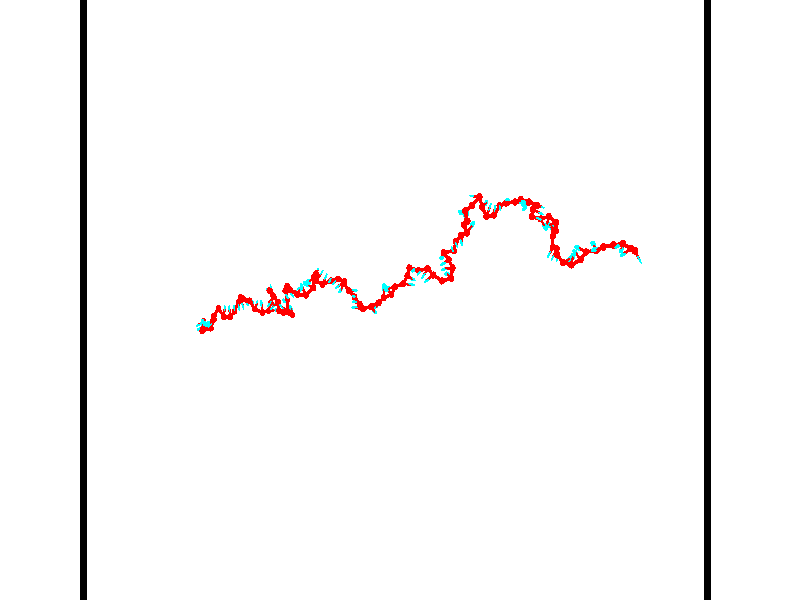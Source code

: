// switches for output
#declare DRAW_BASES = 1; // possible values are 0, 1; only relevant for DNA ribbons
#declare DRAW_BASES_TYPE = 3; // possible values are 1, 2, 3; only relevant for DNA ribbons
#declare DRAW_FOG = 0; // set to 1 to enable fog

#include "colors.inc"

#include "transforms.inc"
background { rgb <1, 1, 1>}

#default {
   normal{
       ripples 0.25
       frequency 0.20
       turbulence 0.2
       lambda 5
   }
	finish {
		phong 0.1
		phong_size 40.
	}
}

// original window dimensions: 1024x640


// camera settings

camera {
	sky <-0, 1, 0>
	up <-0, 1, 0>
	right 1.6 * <0.99995, 0, 0.00999983>
	location <54.4867, 55, 106.329>
	look_at <55, 55, 55.0001>
	direction <0.513302, 0, -51.3289>
	angle 67.0682
}


# declare cpy_camera_pos = <54.4867, 55, 106.329>;
# if (DRAW_FOG = 1)
fog {
	fog_type 2
	up vnormalize(cpy_camera_pos)
	color rgbt<1,1,1,0.3>
	distance 1e-5
	fog_alt 3e-3
	fog_offset 88
}
# end


// LIGHTS

# declare lum = 6;
global_settings {
	ambient_light rgb lum * <0.05, 0.05, 0.05>
	max_trace_level 15
}# declare cpy_direct_light_amount = 0.25;
light_source
{	1000 * <-0.98995, -1, 1.00995>,
	rgb lum * cpy_direct_light_amount
	parallel
}

light_source
{	1000 * <0.98995, 1, -1.00995>,
	rgb lum * cpy_direct_light_amount
	parallel
}

// strand 0

// nucleotide -1

// particle -1
sphere {
	<36.667980, 53.360870, 49.618942> 0.250000
	pigment { color rgbt <1,0,0,0> }
	no_shadow
}
cylinder {
	<36.507317, 53.202091, 49.949059>,  <36.410919, 53.106823, 50.147129>, 0.100000
	pigment { color rgbt <1,0,0,0> }
	no_shadow
}
cylinder {
	<36.507317, 53.202091, 49.949059>,  <36.667980, 53.360870, 49.618942>, 0.100000
	pigment { color rgbt <1,0,0,0> }
	no_shadow
}

// particle -1
sphere {
	<36.507317, 53.202091, 49.949059> 0.100000
	pigment { color rgbt <1,0,0,0> }
	no_shadow
}
sphere {
	0, 1
	scale<0.080000,0.200000,0.300000>
	matrix <0.083870, -0.913334, -0.398479,
		0.911942, -0.090834, 0.400139,
		-0.401656, -0.396950, 0.825290,
		36.386818, 53.083008, 50.196644>
	pigment { color rgbt <0,1,1,0> }
	no_shadow
}
cylinder {
	<37.103638, 52.938541, 50.146164>,  <36.667980, 53.360870, 49.618942>, 0.130000
	pigment { color rgbt <1,0,0,0> }
	no_shadow
}

// nucleotide -1

// particle -1
sphere {
	<37.103638, 52.938541, 50.146164> 0.250000
	pigment { color rgbt <1,0,0,0> }
	no_shadow
}
cylinder {
	<36.720722, 52.846493, 50.076141>,  <36.490974, 52.791264, 50.034126>, 0.100000
	pigment { color rgbt <1,0,0,0> }
	no_shadow
}
cylinder {
	<36.720722, 52.846493, 50.076141>,  <37.103638, 52.938541, 50.146164>, 0.100000
	pigment { color rgbt <1,0,0,0> }
	no_shadow
}

// particle -1
sphere {
	<36.720722, 52.846493, 50.076141> 0.100000
	pigment { color rgbt <1,0,0,0> }
	no_shadow
}
sphere {
	0, 1
	scale<0.080000,0.200000,0.300000>
	matrix <0.289117, -0.754158, -0.589624,
		0.003661, -0.615052, 0.788478,
		-0.957287, -0.230121, -0.175060,
		36.433537, 52.777458, 50.023624>
	pigment { color rgbt <0,1,1,0> }
	no_shadow
}
cylinder {
	<36.905815, 52.636555, 50.800186>,  <37.103638, 52.938541, 50.146164>, 0.130000
	pigment { color rgbt <1,0,0,0> }
	no_shadow
}

// nucleotide -1

// particle -1
sphere {
	<36.905815, 52.636555, 50.800186> 0.250000
	pigment { color rgbt <1,0,0,0> }
	no_shadow
}
cylinder {
	<36.956989, 53.011768, 50.929016>,  <36.987694, 53.236897, 51.006313>, 0.100000
	pigment { color rgbt <1,0,0,0> }
	no_shadow
}
cylinder {
	<36.956989, 53.011768, 50.929016>,  <36.905815, 52.636555, 50.800186>, 0.100000
	pigment { color rgbt <1,0,0,0> }
	no_shadow
}

// particle -1
sphere {
	<36.956989, 53.011768, 50.929016> 0.100000
	pigment { color rgbt <1,0,0,0> }
	no_shadow
}
sphere {
	0, 1
	scale<0.080000,0.200000,0.300000>
	matrix <0.766922, -0.299477, 0.567577,
		0.628859, 0.174396, -0.757708,
		0.127933, 0.938029, 0.322077,
		36.995369, 53.293179, 51.025639>
	pigment { color rgbt <0,1,1,0> }
	no_shadow
}
cylinder {
	<37.698734, 52.838760, 50.800709>,  <36.905815, 52.636555, 50.800186>, 0.130000
	pigment { color rgbt <1,0,0,0> }
	no_shadow
}

// nucleotide -1

// particle -1
sphere {
	<37.698734, 52.838760, 50.800709> 0.250000
	pigment { color rgbt <1,0,0,0> }
	no_shadow
}
cylinder {
	<37.479244, 53.044357, 51.064438>,  <37.347549, 53.167717, 51.222675>, 0.100000
	pigment { color rgbt <1,0,0,0> }
	no_shadow
}
cylinder {
	<37.479244, 53.044357, 51.064438>,  <37.698734, 52.838760, 50.800709>, 0.100000
	pigment { color rgbt <1,0,0,0> }
	no_shadow
}

// particle -1
sphere {
	<37.479244, 53.044357, 51.064438> 0.100000
	pigment { color rgbt <1,0,0,0> }
	no_shadow
}
sphere {
	0, 1
	scale<0.080000,0.200000,0.300000>
	matrix <0.645532, -0.240621, 0.724838,
		0.531210, 0.823352, -0.199766,
		-0.548729, 0.513997, 0.659321,
		37.314625, 53.198555, 51.262234>
	pigment { color rgbt <0,1,1,0> }
	no_shadow
}
cylinder {
	<38.070992, 53.532448, 51.079422>,  <37.698734, 52.838760, 50.800709>, 0.130000
	pigment { color rgbt <1,0,0,0> }
	no_shadow
}

// nucleotide -1

// particle -1
sphere {
	<38.070992, 53.532448, 51.079422> 0.250000
	pigment { color rgbt <1,0,0,0> }
	no_shadow
}
cylinder {
	<37.823601, 53.333702, 51.322933>,  <37.675167, 53.214455, 51.469040>, 0.100000
	pigment { color rgbt <1,0,0,0> }
	no_shadow
}
cylinder {
	<37.823601, 53.333702, 51.322933>,  <38.070992, 53.532448, 51.079422>, 0.100000
	pigment { color rgbt <1,0,0,0> }
	no_shadow
}

// particle -1
sphere {
	<37.823601, 53.333702, 51.322933> 0.100000
	pigment { color rgbt <1,0,0,0> }
	no_shadow
}
sphere {
	0, 1
	scale<0.080000,0.200000,0.300000>
	matrix <0.751007, -0.145747, 0.644008,
		-0.231258, 0.855501, 0.463291,
		-0.618473, -0.496866, 0.608782,
		37.638058, 53.184643, 51.505569>
	pigment { color rgbt <0,1,1,0> }
	no_shadow
}
cylinder {
	<38.247787, 53.798306, 51.779320>,  <38.070992, 53.532448, 51.079422>, 0.130000
	pigment { color rgbt <1,0,0,0> }
	no_shadow
}

// nucleotide -1

// particle -1
sphere {
	<38.247787, 53.798306, 51.779320> 0.250000
	pigment { color rgbt <1,0,0,0> }
	no_shadow
}
cylinder {
	<38.043179, 53.458820, 51.833019>,  <37.920414, 53.255127, 51.865238>, 0.100000
	pigment { color rgbt <1,0,0,0> }
	no_shadow
}
cylinder {
	<38.043179, 53.458820, 51.833019>,  <38.247787, 53.798306, 51.779320>, 0.100000
	pigment { color rgbt <1,0,0,0> }
	no_shadow
}

// particle -1
sphere {
	<38.043179, 53.458820, 51.833019> 0.100000
	pigment { color rgbt <1,0,0,0> }
	no_shadow
}
sphere {
	0, 1
	scale<0.080000,0.200000,0.300000>
	matrix <0.566633, -0.215728, 0.795228,
		-0.645964, 0.482846, 0.591262,
		-0.511524, -0.848718, 0.134244,
		37.889721, 53.204205, 51.873291>
	pigment { color rgbt <0,1,1,0> }
	no_shadow
}
cylinder {
	<38.755829, 54.386093, 52.034927>,  <38.247787, 53.798306, 51.779320>, 0.130000
	pigment { color rgbt <1,0,0,0> }
	no_shadow
}

// nucleotide -1

// particle -1
sphere {
	<38.755829, 54.386093, 52.034927> 0.250000
	pigment { color rgbt <1,0,0,0> }
	no_shadow
}
cylinder {
	<38.721943, 54.320644, 51.641777>,  <38.701611, 54.281376, 51.405888>, 0.100000
	pigment { color rgbt <1,0,0,0> }
	no_shadow
}
cylinder {
	<38.721943, 54.320644, 51.641777>,  <38.755829, 54.386093, 52.034927>, 0.100000
	pigment { color rgbt <1,0,0,0> }
	no_shadow
}

// particle -1
sphere {
	<38.721943, 54.320644, 51.641777> 0.100000
	pigment { color rgbt <1,0,0,0> }
	no_shadow
}
sphere {
	0, 1
	scale<0.080000,0.200000,0.300000>
	matrix <0.994703, 0.043757, -0.093016,
		0.058228, -0.985552, 0.159050,
		-0.084713, -0.163624, -0.982879,
		38.696529, 54.271557, 51.346912>
	pigment { color rgbt <0,1,1,0> }
	no_shadow
}
cylinder {
	<39.123432, 53.728493, 51.664284>,  <38.755829, 54.386093, 52.034927>, 0.130000
	pigment { color rgbt <1,0,0,0> }
	no_shadow
}

// nucleotide -1

// particle -1
sphere {
	<39.123432, 53.728493, 51.664284> 0.250000
	pigment { color rgbt <1,0,0,0> }
	no_shadow
}
cylinder {
	<39.105869, 54.072479, 51.460899>,  <39.095333, 54.278870, 51.338867>, 0.100000
	pigment { color rgbt <1,0,0,0> }
	no_shadow
}
cylinder {
	<39.105869, 54.072479, 51.460899>,  <39.123432, 53.728493, 51.664284>, 0.100000
	pigment { color rgbt <1,0,0,0> }
	no_shadow
}

// particle -1
sphere {
	<39.105869, 54.072479, 51.460899> 0.100000
	pigment { color rgbt <1,0,0,0> }
	no_shadow
}
sphere {
	0, 1
	scale<0.080000,0.200000,0.300000>
	matrix <0.999014, 0.034416, -0.028059,
		-0.006630, -0.509194, -0.860626,
		-0.043907, 0.859963, -0.508464,
		39.092697, 54.330467, 51.308361>
	pigment { color rgbt <0,1,1,0> }
	no_shadow
}
cylinder {
	<39.519348, 53.693813, 51.031410>,  <39.123432, 53.728493, 51.664284>, 0.130000
	pigment { color rgbt <1,0,0,0> }
	no_shadow
}

// nucleotide -1

// particle -1
sphere {
	<39.519348, 53.693813, 51.031410> 0.250000
	pigment { color rgbt <1,0,0,0> }
	no_shadow
}
cylinder {
	<39.512787, 54.071918, 51.161766>,  <39.508850, 54.298782, 51.239979>, 0.100000
	pigment { color rgbt <1,0,0,0> }
	no_shadow
}
cylinder {
	<39.512787, 54.071918, 51.161766>,  <39.519348, 53.693813, 51.031410>, 0.100000
	pigment { color rgbt <1,0,0,0> }
	no_shadow
}

// particle -1
sphere {
	<39.512787, 54.071918, 51.161766> 0.100000
	pigment { color rgbt <1,0,0,0> }
	no_shadow
}
sphere {
	0, 1
	scale<0.080000,0.200000,0.300000>
	matrix <0.987945, 0.065501, -0.140264,
		-0.153933, 0.319663, -0.934944,
		-0.016403, 0.945265, 0.325892,
		39.507866, 54.355499, 51.259533>
	pigment { color rgbt <0,1,1,0> }
	no_shadow
}
cylinder {
	<39.792282, 54.128429, 50.545261>,  <39.519348, 53.693813, 51.031410>, 0.130000
	pigment { color rgbt <1,0,0,0> }
	no_shadow
}

// nucleotide -1

// particle -1
sphere {
	<39.792282, 54.128429, 50.545261> 0.250000
	pigment { color rgbt <1,0,0,0> }
	no_shadow
}
cylinder {
	<39.867184, 54.292118, 50.902466>,  <39.912125, 54.390331, 51.116787>, 0.100000
	pigment { color rgbt <1,0,0,0> }
	no_shadow
}
cylinder {
	<39.867184, 54.292118, 50.902466>,  <39.792282, 54.128429, 50.545261>, 0.100000
	pigment { color rgbt <1,0,0,0> }
	no_shadow
}

// particle -1
sphere {
	<39.867184, 54.292118, 50.902466> 0.100000
	pigment { color rgbt <1,0,0,0> }
	no_shadow
}
sphere {
	0, 1
	scale<0.080000,0.200000,0.300000>
	matrix <0.973433, 0.044644, -0.224579,
		-0.131771, 0.911341, -0.389991,
		0.187258, 0.409223, 0.893012,
		39.923363, 54.414886, 51.170368>
	pigment { color rgbt <0,1,1,0> }
	no_shadow
}
cylinder {
	<40.133965, 54.846466, 50.515690>,  <39.792282, 54.128429, 50.545261>, 0.130000
	pigment { color rgbt <1,0,0,0> }
	no_shadow
}

// nucleotide -1

// particle -1
sphere {
	<40.133965, 54.846466, 50.515690> 0.250000
	pigment { color rgbt <1,0,0,0> }
	no_shadow
}
cylinder {
	<40.240364, 54.605507, 50.816719>,  <40.304203, 54.460930, 50.997337>, 0.100000
	pigment { color rgbt <1,0,0,0> }
	no_shadow
}
cylinder {
	<40.240364, 54.605507, 50.816719>,  <40.133965, 54.846466, 50.515690>, 0.100000
	pigment { color rgbt <1,0,0,0> }
	no_shadow
}

// particle -1
sphere {
	<40.240364, 54.605507, 50.816719> 0.100000
	pigment { color rgbt <1,0,0,0> }
	no_shadow
}
sphere {
	0, 1
	scale<0.080000,0.200000,0.300000>
	matrix <0.962443, 0.209942, -0.172126,
		-0.054308, 0.770093, 0.635616,
		0.265995, -0.602397, 0.752572,
		40.320164, 54.424789, 51.042492>
	pigment { color rgbt <0,1,1,0> }
	no_shadow
}
cylinder {
	<40.471619, 55.201561, 51.011829>,  <40.133965, 54.846466, 50.515690>, 0.130000
	pigment { color rgbt <1,0,0,0> }
	no_shadow
}

// nucleotide -1

// particle -1
sphere {
	<40.471619, 55.201561, 51.011829> 0.250000
	pigment { color rgbt <1,0,0,0> }
	no_shadow
}
cylinder {
	<40.599705, 54.826069, 51.062813>,  <40.676556, 54.600773, 51.093403>, 0.100000
	pigment { color rgbt <1,0,0,0> }
	no_shadow
}
cylinder {
	<40.599705, 54.826069, 51.062813>,  <40.471619, 55.201561, 51.011829>, 0.100000
	pigment { color rgbt <1,0,0,0> }
	no_shadow
}

// particle -1
sphere {
	<40.599705, 54.826069, 51.062813> 0.100000
	pigment { color rgbt <1,0,0,0> }
	no_shadow
}
sphere {
	0, 1
	scale<0.080000,0.200000,0.300000>
	matrix <0.940729, 0.330963, 0.074105,
		-0.111749, 0.096173, 0.989072,
		0.320220, -0.938730, 0.127458,
		40.695770, 54.544449, 51.101051>
	pigment { color rgbt <0,1,1,0> }
	no_shadow
}
cylinder {
	<40.833084, 55.123291, 51.685776>,  <40.471619, 55.201561, 51.011829>, 0.130000
	pigment { color rgbt <1,0,0,0> }
	no_shadow
}

// nucleotide -1

// particle -1
sphere {
	<40.833084, 55.123291, 51.685776> 0.250000
	pigment { color rgbt <1,0,0,0> }
	no_shadow
}
cylinder {
	<40.985386, 54.901539, 51.389751>,  <41.076767, 54.768486, 51.212135>, 0.100000
	pigment { color rgbt <1,0,0,0> }
	no_shadow
}
cylinder {
	<40.985386, 54.901539, 51.389751>,  <40.833084, 55.123291, 51.685776>, 0.100000
	pigment { color rgbt <1,0,0,0> }
	no_shadow
}

// particle -1
sphere {
	<40.985386, 54.901539, 51.389751> 0.100000
	pigment { color rgbt <1,0,0,0> }
	no_shadow
}
sphere {
	0, 1
	scale<0.080000,0.200000,0.300000>
	matrix <0.894228, 0.424453, 0.142112,
		0.235337, -0.715893, 0.657354,
		0.380753, -0.554380, -0.740061,
		41.099613, 54.735226, 51.167732>
	pigment { color rgbt <0,1,1,0> }
	no_shadow
}
cylinder {
	<41.508202, 54.948391, 51.926910>,  <40.833084, 55.123291, 51.685776>, 0.130000
	pigment { color rgbt <1,0,0,0> }
	no_shadow
}

// nucleotide -1

// particle -1
sphere {
	<41.508202, 54.948391, 51.926910> 0.250000
	pigment { color rgbt <1,0,0,0> }
	no_shadow
}
cylinder {
	<41.565495, 54.880478, 51.536903>,  <41.599869, 54.839729, 51.302898>, 0.100000
	pigment { color rgbt <1,0,0,0> }
	no_shadow
}
cylinder {
	<41.565495, 54.880478, 51.536903>,  <41.508202, 54.948391, 51.926910>, 0.100000
	pigment { color rgbt <1,0,0,0> }
	no_shadow
}

// particle -1
sphere {
	<41.565495, 54.880478, 51.536903> 0.100000
	pigment { color rgbt <1,0,0,0> }
	no_shadow
}
sphere {
	0, 1
	scale<0.080000,0.200000,0.300000>
	matrix <0.981758, 0.148854, 0.118298,
		0.125050, -0.974175, 0.188007,
		0.143228, -0.169784, -0.975017,
		41.608463, 54.829544, 51.244400>
	pigment { color rgbt <0,1,1,0> }
	no_shadow
}
cylinder {
	<41.936085, 54.314884, 51.773083>,  <41.508202, 54.948391, 51.926910>, 0.130000
	pigment { color rgbt <1,0,0,0> }
	no_shadow
}

// nucleotide -1

// particle -1
sphere {
	<41.936085, 54.314884, 51.773083> 0.250000
	pigment { color rgbt <1,0,0,0> }
	no_shadow
}
cylinder {
	<41.975681, 54.561218, 51.460430>,  <41.999439, 54.709019, 51.272839>, 0.100000
	pigment { color rgbt <1,0,0,0> }
	no_shadow
}
cylinder {
	<41.975681, 54.561218, 51.460430>,  <41.936085, 54.314884, 51.773083>, 0.100000
	pigment { color rgbt <1,0,0,0> }
	no_shadow
}

// particle -1
sphere {
	<41.975681, 54.561218, 51.460430> 0.100000
	pigment { color rgbt <1,0,0,0> }
	no_shadow
}
sphere {
	0, 1
	scale<0.080000,0.200000,0.300000>
	matrix <0.985934, 0.045600, 0.160794,
		0.134665, -0.786553, -0.602660,
		0.098992, 0.615837, -0.781630,
		42.005379, 54.745968, 51.225941>
	pigment { color rgbt <0,1,1,0> }
	no_shadow
}
cylinder {
	<42.534142, 54.048439, 51.243568>,  <41.936085, 54.314884, 51.773083>, 0.130000
	pigment { color rgbt <1,0,0,0> }
	no_shadow
}

// nucleotide -1

// particle -1
sphere {
	<42.534142, 54.048439, 51.243568> 0.250000
	pigment { color rgbt <1,0,0,0> }
	no_shadow
}
cylinder {
	<42.464882, 54.441914, 51.263100>,  <42.423328, 54.677998, 51.274818>, 0.100000
	pigment { color rgbt <1,0,0,0> }
	no_shadow
}
cylinder {
	<42.464882, 54.441914, 51.263100>,  <42.534142, 54.048439, 51.243568>, 0.100000
	pigment { color rgbt <1,0,0,0> }
	no_shadow
}

// particle -1
sphere {
	<42.464882, 54.441914, 51.263100> 0.100000
	pigment { color rgbt <1,0,0,0> }
	no_shadow
}
sphere {
	0, 1
	scale<0.080000,0.200000,0.300000>
	matrix <0.927099, 0.146053, 0.345189,
		0.332427, 0.105033, -0.937262,
		-0.173146, 0.983685, 0.048824,
		42.412937, 54.737019, 51.277748>
	pigment { color rgbt <0,1,1,0> }
	no_shadow
}
cylinder {
	<42.990868, 54.176594, 50.711304>,  <42.534142, 54.048439, 51.243568>, 0.130000
	pigment { color rgbt <1,0,0,0> }
	no_shadow
}

// nucleotide -1

// particle -1
sphere {
	<42.990868, 54.176594, 50.711304> 0.250000
	pigment { color rgbt <1,0,0,0> }
	no_shadow
}
cylinder {
	<43.370110, 54.211754, 50.589073>,  <43.597652, 54.232849, 50.515736>, 0.100000
	pigment { color rgbt <1,0,0,0> }
	no_shadow
}
cylinder {
	<43.370110, 54.211754, 50.589073>,  <42.990868, 54.176594, 50.711304>, 0.100000
	pigment { color rgbt <1,0,0,0> }
	no_shadow
}

// particle -1
sphere {
	<43.370110, 54.211754, 50.589073> 0.100000
	pigment { color rgbt <1,0,0,0> }
	no_shadow
}
sphere {
	0, 1
	scale<0.080000,0.200000,0.300000>
	matrix <-0.239291, 0.830104, -0.503654,
		0.209392, 0.550638, 0.808055,
		0.948101, 0.087899, -0.305580,
		43.654541, 54.238125, 50.497398>
	pigment { color rgbt <0,1,1,0> }
	no_shadow
}
cylinder {
	<43.224522, 54.816387, 51.017330>,  <42.990868, 54.176594, 50.711304>, 0.130000
	pigment { color rgbt <1,0,0,0> }
	no_shadow
}

// nucleotide -1

// particle -1
sphere {
	<43.224522, 54.816387, 51.017330> 0.250000
	pigment { color rgbt <1,0,0,0> }
	no_shadow
}
cylinder {
	<43.332382, 54.722145, 50.643852>,  <43.397099, 54.665600, 50.419765>, 0.100000
	pigment { color rgbt <1,0,0,0> }
	no_shadow
}
cylinder {
	<43.332382, 54.722145, 50.643852>,  <43.224522, 54.816387, 51.017330>, 0.100000
	pigment { color rgbt <1,0,0,0> }
	no_shadow
}

// particle -1
sphere {
	<43.332382, 54.722145, 50.643852> 0.100000
	pigment { color rgbt <1,0,0,0> }
	no_shadow
}
sphere {
	0, 1
	scale<0.080000,0.200000,0.300000>
	matrix <-0.348104, 0.880187, -0.322637,
		0.897838, 0.412020, 0.155327,
		0.269650, -0.235606, -0.933691,
		43.413277, 54.651463, 50.363747>
	pigment { color rgbt <0,1,1,0> }
	no_shadow
}
cylinder {
	<43.513241, 55.322598, 51.414364>,  <43.224522, 54.816387, 51.017330>, 0.130000
	pigment { color rgbt <1,0,0,0> }
	no_shadow
}

// nucleotide -1

// particle -1
sphere {
	<43.513241, 55.322598, 51.414364> 0.250000
	pigment { color rgbt <1,0,0,0> }
	no_shadow
}
cylinder {
	<43.382446, 55.691093, 51.330086>,  <43.303970, 55.912193, 51.279518>, 0.100000
	pigment { color rgbt <1,0,0,0> }
	no_shadow
}
cylinder {
	<43.382446, 55.691093, 51.330086>,  <43.513241, 55.322598, 51.414364>, 0.100000
	pigment { color rgbt <1,0,0,0> }
	no_shadow
}

// particle -1
sphere {
	<43.382446, 55.691093, 51.330086> 0.100000
	pigment { color rgbt <1,0,0,0> }
	no_shadow
}
sphere {
	0, 1
	scale<0.080000,0.200000,0.300000>
	matrix <-0.908042, -0.244514, 0.340106,
		0.261803, 0.302528, 0.916480,
		-0.326984, 0.921244, -0.210693,
		43.284351, 55.967468, 51.266876>
	pigment { color rgbt <0,1,1,0> }
	no_shadow
}
cylinder {
	<43.311924, 55.701473, 52.091423>,  <43.513241, 55.322598, 51.414364>, 0.130000
	pigment { color rgbt <1,0,0,0> }
	no_shadow
}

// nucleotide -1

// particle -1
sphere {
	<43.311924, 55.701473, 52.091423> 0.250000
	pigment { color rgbt <1,0,0,0> }
	no_shadow
}
cylinder {
	<43.128880, 55.731461, 51.737030>,  <43.019051, 55.749454, 51.524395>, 0.100000
	pigment { color rgbt <1,0,0,0> }
	no_shadow
}
cylinder {
	<43.128880, 55.731461, 51.737030>,  <43.311924, 55.701473, 52.091423>, 0.100000
	pigment { color rgbt <1,0,0,0> }
	no_shadow
}

// particle -1
sphere {
	<43.128880, 55.731461, 51.737030> 0.100000
	pigment { color rgbt <1,0,0,0> }
	no_shadow
}
sphere {
	0, 1
	scale<0.080000,0.200000,0.300000>
	matrix <-0.747945, -0.571272, 0.337974,
		-0.480800, 0.817330, 0.317496,
		-0.457613, 0.074971, -0.885985,
		42.991596, 55.753952, 51.471233>
	pigment { color rgbt <0,1,1,0> }
	no_shadow
}
cylinder {
	<43.787777, 55.279163, 52.530823>,  <43.311924, 55.701473, 52.091423>, 0.130000
	pigment { color rgbt <1,0,0,0> }
	no_shadow
}

// nucleotide -1

// particle -1
sphere {
	<43.787777, 55.279163, 52.530823> 0.250000
	pigment { color rgbt <1,0,0,0> }
	no_shadow
}
cylinder {
	<43.595390, 54.951038, 52.654598>,  <43.479958, 54.754162, 52.728863>, 0.100000
	pigment { color rgbt <1,0,0,0> }
	no_shadow
}
cylinder {
	<43.595390, 54.951038, 52.654598>,  <43.787777, 55.279163, 52.530823>, 0.100000
	pigment { color rgbt <1,0,0,0> }
	no_shadow
}

// particle -1
sphere {
	<43.595390, 54.951038, 52.654598> 0.100000
	pigment { color rgbt <1,0,0,0> }
	no_shadow
}
sphere {
	0, 1
	scale<0.080000,0.200000,0.300000>
	matrix <0.682428, -0.571858, -0.455270,
		0.550421, -0.007799, 0.834851,
		-0.480967, -0.820315, 0.309440,
		43.451099, 54.704945, 52.747429>
	pigment { color rgbt <0,1,1,0> }
	no_shadow
}
cylinder {
	<44.256199, 54.839176, 52.835407>,  <43.787777, 55.279163, 52.530823>, 0.130000
	pigment { color rgbt <1,0,0,0> }
	no_shadow
}

// nucleotide -1

// particle -1
sphere {
	<44.256199, 54.839176, 52.835407> 0.250000
	pigment { color rgbt <1,0,0,0> }
	no_shadow
}
cylinder {
	<43.944813, 54.618252, 52.716114>,  <43.757980, 54.485695, 52.644539>, 0.100000
	pigment { color rgbt <1,0,0,0> }
	no_shadow
}
cylinder {
	<43.944813, 54.618252, 52.716114>,  <44.256199, 54.839176, 52.835407>, 0.100000
	pigment { color rgbt <1,0,0,0> }
	no_shadow
}

// particle -1
sphere {
	<43.944813, 54.618252, 52.716114> 0.100000
	pigment { color rgbt <1,0,0,0> }
	no_shadow
}
sphere {
	0, 1
	scale<0.080000,0.200000,0.300000>
	matrix <0.625598, -0.643957, -0.440392,
		0.051187, -0.529403, 0.846825,
		-0.778464, -0.552315, -0.298231,
		43.711273, 54.452557, 52.626644>
	pigment { color rgbt <0,1,1,0> }
	no_shadow
}
cylinder {
	<44.367580, 54.193726, 53.009815>,  <44.256199, 54.839176, 52.835407>, 0.130000
	pigment { color rgbt <1,0,0,0> }
	no_shadow
}

// nucleotide -1

// particle -1
sphere {
	<44.367580, 54.193726, 53.009815> 0.250000
	pigment { color rgbt <1,0,0,0> }
	no_shadow
}
cylinder {
	<44.176121, 54.230759, 52.660572>,  <44.061245, 54.252979, 52.451027>, 0.100000
	pigment { color rgbt <1,0,0,0> }
	no_shadow
}
cylinder {
	<44.176121, 54.230759, 52.660572>,  <44.367580, 54.193726, 53.009815>, 0.100000
	pigment { color rgbt <1,0,0,0> }
	no_shadow
}

// particle -1
sphere {
	<44.176121, 54.230759, 52.660572> 0.100000
	pigment { color rgbt <1,0,0,0> }
	no_shadow
}
sphere {
	0, 1
	scale<0.080000,0.200000,0.300000>
	matrix <0.742213, -0.488583, -0.458701,
		-0.469054, -0.867592, 0.165146,
		-0.478653, 0.092582, -0.873109,
		44.032524, 54.258533, 52.398640>
	pigment { color rgbt <0,1,1,0> }
	no_shadow
}
cylinder {
	<44.844063, 54.094032, 53.484463>,  <44.367580, 54.193726, 53.009815>, 0.130000
	pigment { color rgbt <1,0,0,0> }
	no_shadow
}

// nucleotide -1

// particle -1
sphere {
	<44.844063, 54.094032, 53.484463> 0.250000
	pigment { color rgbt <1,0,0,0> }
	no_shadow
}
cylinder {
	<45.020649, 54.149994, 53.129940>,  <45.126598, 54.183571, 52.917225>, 0.100000
	pigment { color rgbt <1,0,0,0> }
	no_shadow
}
cylinder {
	<45.020649, 54.149994, 53.129940>,  <44.844063, 54.094032, 53.484463>, 0.100000
	pigment { color rgbt <1,0,0,0> }
	no_shadow
}

// particle -1
sphere {
	<45.020649, 54.149994, 53.129940> 0.100000
	pigment { color rgbt <1,0,0,0> }
	no_shadow
}
sphere {
	0, 1
	scale<0.080000,0.200000,0.300000>
	matrix <0.709549, 0.550190, 0.440263,
		0.549242, -0.823233, 0.143597,
		0.441444, 0.139922, -0.886312,
		45.153088, 54.191967, 52.864048>
	pigment { color rgbt <0,1,1,0> }
	no_shadow
}
cylinder {
	<45.610443, 53.928406, 53.550858>,  <44.844063, 54.094032, 53.484463>, 0.130000
	pigment { color rgbt <1,0,0,0> }
	no_shadow
}

// nucleotide -1

// particle -1
sphere {
	<45.610443, 53.928406, 53.550858> 0.250000
	pigment { color rgbt <1,0,0,0> }
	no_shadow
}
cylinder {
	<45.501511, 54.196236, 53.274452>,  <45.436150, 54.356934, 53.108608>, 0.100000
	pigment { color rgbt <1,0,0,0> }
	no_shadow
}
cylinder {
	<45.501511, 54.196236, 53.274452>,  <45.610443, 53.928406, 53.550858>, 0.100000
	pigment { color rgbt <1,0,0,0> }
	no_shadow
}

// particle -1
sphere {
	<45.501511, 54.196236, 53.274452> 0.100000
	pigment { color rgbt <1,0,0,0> }
	no_shadow
}
sphere {
	0, 1
	scale<0.080000,0.200000,0.300000>
	matrix <0.683950, 0.639844, 0.350446,
		0.676793, -0.377183, -0.632206,
		-0.272331, 0.669577, -0.691016,
		45.419811, 54.397110, 53.067146>
	pigment { color rgbt <0,1,1,0> }
	no_shadow
}
cylinder {
	<45.244247, 54.203869, 54.110523>,  <45.610443, 53.928406, 53.550858>, 0.130000
	pigment { color rgbt <1,0,0,0> }
	no_shadow
}

// nucleotide -1

// particle -1
sphere {
	<45.244247, 54.203869, 54.110523> 0.250000
	pigment { color rgbt <1,0,0,0> }
	no_shadow
}
cylinder {
	<45.005112, 54.402790, 54.362003>,  <44.861629, 54.522144, 54.512894>, 0.100000
	pigment { color rgbt <1,0,0,0> }
	no_shadow
}
cylinder {
	<45.005112, 54.402790, 54.362003>,  <45.244247, 54.203869, 54.110523>, 0.100000
	pigment { color rgbt <1,0,0,0> }
	no_shadow
}

// particle -1
sphere {
	<45.005112, 54.402790, 54.362003> 0.100000
	pigment { color rgbt <1,0,0,0> }
	no_shadow
}
sphere {
	0, 1
	scale<0.080000,0.200000,0.300000>
	matrix <0.699130, 0.707179, 0.105431,
		-0.392174, 0.502577, -0.770464,
		-0.597843, 0.497307, 0.628704,
		44.825760, 54.551983, 54.550613>
	pigment { color rgbt <0,1,1,0> }
	no_shadow
}
cylinder {
	<45.246693, 54.989582, 53.945038>,  <45.244247, 54.203869, 54.110523>, 0.130000
	pigment { color rgbt <1,0,0,0> }
	no_shadow
}

// nucleotide -1

// particle -1
sphere {
	<45.246693, 54.989582, 53.945038> 0.250000
	pigment { color rgbt <1,0,0,0> }
	no_shadow
}
cylinder {
	<45.158680, 54.963913, 54.334389>,  <45.105873, 54.948513, 54.568001>, 0.100000
	pigment { color rgbt <1,0,0,0> }
	no_shadow
}
cylinder {
	<45.158680, 54.963913, 54.334389>,  <45.246693, 54.989582, 53.945038>, 0.100000
	pigment { color rgbt <1,0,0,0> }
	no_shadow
}

// particle -1
sphere {
	<45.158680, 54.963913, 54.334389> 0.100000
	pigment { color rgbt <1,0,0,0> }
	no_shadow
}
sphere {
	0, 1
	scale<0.080000,0.200000,0.300000>
	matrix <0.813048, 0.539298, 0.219343,
		-0.539018, 0.839666, -0.066487,
		-0.220031, -0.064172, 0.973380,
		45.092670, 54.944660, 54.626404>
	pigment { color rgbt <0,1,1,0> }
	no_shadow
}
cylinder {
	<45.126053, 55.665474, 54.203255>,  <45.246693, 54.989582, 53.945038>, 0.130000
	pigment { color rgbt <1,0,0,0> }
	no_shadow
}

// nucleotide -1

// particle -1
sphere {
	<45.126053, 55.665474, 54.203255> 0.250000
	pigment { color rgbt <1,0,0,0> }
	no_shadow
}
cylinder {
	<45.255390, 55.422691, 54.493645>,  <45.332993, 55.277020, 54.667881>, 0.100000
	pigment { color rgbt <1,0,0,0> }
	no_shadow
}
cylinder {
	<45.255390, 55.422691, 54.493645>,  <45.126053, 55.665474, 54.203255>, 0.100000
	pigment { color rgbt <1,0,0,0> }
	no_shadow
}

// particle -1
sphere {
	<45.255390, 55.422691, 54.493645> 0.100000
	pigment { color rgbt <1,0,0,0> }
	no_shadow
}
sphere {
	0, 1
	scale<0.080000,0.200000,0.300000>
	matrix <0.813896, 0.569749, 0.113837,
		-0.482720, 0.554062, 0.678230,
		0.323348, -0.606961, 0.725979,
		45.352394, 55.240604, 54.711437>
	pigment { color rgbt <0,1,1,0> }
	no_shadow
}
cylinder {
	<45.400795, 55.975559, 54.799946>,  <45.126053, 55.665474, 54.203255>, 0.130000
	pigment { color rgbt <1,0,0,0> }
	no_shadow
}

// nucleotide -1

// particle -1
sphere {
	<45.400795, 55.975559, 54.799946> 0.250000
	pigment { color rgbt <1,0,0,0> }
	no_shadow
}
cylinder {
	<45.622818, 55.644676, 54.834911>,  <45.756031, 55.446148, 54.855892>, 0.100000
	pigment { color rgbt <1,0,0,0> }
	no_shadow
}
cylinder {
	<45.622818, 55.644676, 54.834911>,  <45.400795, 55.975559, 54.799946>, 0.100000
	pigment { color rgbt <1,0,0,0> }
	no_shadow
}

// particle -1
sphere {
	<45.622818, 55.644676, 54.834911> 0.100000
	pigment { color rgbt <1,0,0,0> }
	no_shadow
}
sphere {
	0, 1
	scale<0.080000,0.200000,0.300000>
	matrix <0.810644, 0.561497, 0.166066,
		-0.186455, -0.021311, 0.982232,
		0.555059, -0.827204, 0.087418,
		45.789337, 55.396515, 54.861137>
	pigment { color rgbt <0,1,1,0> }
	no_shadow
}
cylinder {
	<45.738010, 55.703445, 55.455524>,  <45.400795, 55.975559, 54.799946>, 0.130000
	pigment { color rgbt <1,0,0,0> }
	no_shadow
}

// nucleotide -1

// particle -1
sphere {
	<45.738010, 55.703445, 55.455524> 0.250000
	pigment { color rgbt <1,0,0,0> }
	no_shadow
}
cylinder {
	<45.985668, 55.623501, 55.151756>,  <46.134262, 55.575535, 54.969498>, 0.100000
	pigment { color rgbt <1,0,0,0> }
	no_shadow
}
cylinder {
	<45.985668, 55.623501, 55.151756>,  <45.738010, 55.703445, 55.455524>, 0.100000
	pigment { color rgbt <1,0,0,0> }
	no_shadow
}

// particle -1
sphere {
	<45.985668, 55.623501, 55.151756> 0.100000
	pigment { color rgbt <1,0,0,0> }
	no_shadow
}
sphere {
	0, 1
	scale<0.080000,0.200000,0.300000>
	matrix <0.702713, 0.572658, 0.422205,
		0.350504, -0.795059, 0.495002,
		0.619145, -0.199860, -0.759418,
		46.171413, 55.563541, 54.923931>
	pigment { color rgbt <0,1,1,0> }
	no_shadow
}
cylinder {
	<46.405334, 55.386433, 55.739841>,  <45.738010, 55.703445, 55.455524>, 0.130000
	pigment { color rgbt <1,0,0,0> }
	no_shadow
}

// nucleotide -1

// particle -1
sphere {
	<46.405334, 55.386433, 55.739841> 0.250000
	pigment { color rgbt <1,0,0,0> }
	no_shadow
}
cylinder {
	<46.451530, 55.588974, 55.398018>,  <46.479248, 55.710499, 55.192924>, 0.100000
	pigment { color rgbt <1,0,0,0> }
	no_shadow
}
cylinder {
	<46.451530, 55.588974, 55.398018>,  <46.405334, 55.386433, 55.739841>, 0.100000
	pigment { color rgbt <1,0,0,0> }
	no_shadow
}

// particle -1
sphere {
	<46.451530, 55.588974, 55.398018> 0.100000
	pigment { color rgbt <1,0,0,0> }
	no_shadow
}
sphere {
	0, 1
	scale<0.080000,0.200000,0.300000>
	matrix <0.665142, 0.599534, 0.445136,
		0.737732, -0.619808, -0.267562,
		0.115486, 0.506358, -0.854555,
		46.486176, 55.740883, 55.141651>
	pigment { color rgbt <0,1,1,0> }
	no_shadow
}
cylinder {
	<47.069725, 55.333313, 55.396202>,  <46.405334, 55.386433, 55.739841>, 0.130000
	pigment { color rgbt <1,0,0,0> }
	no_shadow
}

// nucleotide -1

// particle -1
sphere {
	<47.069725, 55.333313, 55.396202> 0.250000
	pigment { color rgbt <1,0,0,0> }
	no_shadow
}
cylinder {
	<46.879189, 55.683990, 55.369339>,  <46.764866, 55.894398, 55.353222>, 0.100000
	pigment { color rgbt <1,0,0,0> }
	no_shadow
}
cylinder {
	<46.879189, 55.683990, 55.369339>,  <47.069725, 55.333313, 55.396202>, 0.100000
	pigment { color rgbt <1,0,0,0> }
	no_shadow
}

// particle -1
sphere {
	<46.879189, 55.683990, 55.369339> 0.100000
	pigment { color rgbt <1,0,0,0> }
	no_shadow
}
sphere {
	0, 1
	scale<0.080000,0.200000,0.300000>
	matrix <0.737910, 0.440131, 0.511638,
		0.478104, 0.194164, -0.856573,
		-0.476346, 0.876690, -0.067154,
		46.736286, 55.946999, 55.349194>
	pigment { color rgbt <0,1,1,0> }
	no_shadow
}
cylinder {
	<47.703934, 55.852154, 55.379726>,  <47.069725, 55.333313, 55.396202>, 0.130000
	pigment { color rgbt <1,0,0,0> }
	no_shadow
}

// nucleotide -1

// particle -1
sphere {
	<47.703934, 55.852154, 55.379726> 0.250000
	pigment { color rgbt <1,0,0,0> }
	no_shadow
}
cylinder {
	<47.365131, 56.006824, 55.525635>,  <47.161850, 56.099628, 55.613178>, 0.100000
	pigment { color rgbt <1,0,0,0> }
	no_shadow
}
cylinder {
	<47.365131, 56.006824, 55.525635>,  <47.703934, 55.852154, 55.379726>, 0.100000
	pigment { color rgbt <1,0,0,0> }
	no_shadow
}

// particle -1
sphere {
	<47.365131, 56.006824, 55.525635> 0.100000
	pigment { color rgbt <1,0,0,0> }
	no_shadow
}
sphere {
	0, 1
	scale<0.080000,0.200000,0.300000>
	matrix <0.507245, 0.382697, 0.772169,
		0.158983, 0.839062, -0.520288,
		-0.847010, 0.386676, 0.364768,
		47.111027, 56.122826, 55.635063>
	pigment { color rgbt <0,1,1,0> }
	no_shadow
}
cylinder {
	<47.768253, 56.595253, 55.516663>,  <47.703934, 55.852154, 55.379726>, 0.130000
	pigment { color rgbt <1,0,0,0> }
	no_shadow
}

// nucleotide -1

// particle -1
sphere {
	<47.768253, 56.595253, 55.516663> 0.250000
	pigment { color rgbt <1,0,0,0> }
	no_shadow
}
cylinder {
	<47.526798, 56.388996, 55.759888>,  <47.381927, 56.265244, 55.905823>, 0.100000
	pigment { color rgbt <1,0,0,0> }
	no_shadow
}
cylinder {
	<47.526798, 56.388996, 55.759888>,  <47.768253, 56.595253, 55.516663>, 0.100000
	pigment { color rgbt <1,0,0,0> }
	no_shadow
}

// particle -1
sphere {
	<47.526798, 56.388996, 55.759888> 0.100000
	pigment { color rgbt <1,0,0,0> }
	no_shadow
}
sphere {
	0, 1
	scale<0.080000,0.200000,0.300000>
	matrix <0.519700, 0.323890, 0.790574,
		-0.604598, 0.793227, 0.072467,
		-0.603634, -0.515640, 0.608064,
		47.345707, 56.234303, 55.942307>
	pigment { color rgbt <0,1,1,0> }
	no_shadow
}
cylinder {
	<47.837162, 56.860386, 54.854183>,  <47.768253, 56.595253, 55.516663>, 0.130000
	pigment { color rgbt <1,0,0,0> }
	no_shadow
}

// nucleotide -1

// particle -1
sphere {
	<47.837162, 56.860386, 54.854183> 0.250000
	pigment { color rgbt <1,0,0,0> }
	no_shadow
}
cylinder {
	<47.873878, 57.021572, 54.489944>,  <47.895908, 57.118286, 54.271400>, 0.100000
	pigment { color rgbt <1,0,0,0> }
	no_shadow
}
cylinder {
	<47.873878, 57.021572, 54.489944>,  <47.837162, 56.860386, 54.854183>, 0.100000
	pigment { color rgbt <1,0,0,0> }
	no_shadow
}

// particle -1
sphere {
	<47.873878, 57.021572, 54.489944> 0.100000
	pigment { color rgbt <1,0,0,0> }
	no_shadow
}
sphere {
	0, 1
	scale<0.080000,0.200000,0.300000>
	matrix <0.818638, -0.551167, -0.161390,
		-0.566928, -0.730637, -0.380476,
		0.091788, 0.402968, -0.910600,
		47.901417, 57.142464, 54.216766>
	pigment { color rgbt <0,1,1,0> }
	no_shadow
}
cylinder {
	<47.831409, 56.383152, 54.374920>,  <47.837162, 56.860386, 54.854183>, 0.130000
	pigment { color rgbt <1,0,0,0> }
	no_shadow
}

// nucleotide -1

// particle -1
sphere {
	<47.831409, 56.383152, 54.374920> 0.250000
	pigment { color rgbt <1,0,0,0> }
	no_shadow
}
cylinder {
	<48.051083, 56.693451, 54.250591>,  <48.182888, 56.879631, 54.175995>, 0.100000
	pigment { color rgbt <1,0,0,0> }
	no_shadow
}
cylinder {
	<48.051083, 56.693451, 54.250591>,  <47.831409, 56.383152, 54.374920>, 0.100000
	pigment { color rgbt <1,0,0,0> }
	no_shadow
}

// particle -1
sphere {
	<48.051083, 56.693451, 54.250591> 0.100000
	pigment { color rgbt <1,0,0,0> }
	no_shadow
}
sphere {
	0, 1
	scale<0.080000,0.200000,0.300000>
	matrix <0.808433, -0.587387, -0.037594,
		-0.211737, -0.230634, -0.949724,
		0.549185, 0.775748, -0.310823,
		48.215839, 56.926174, 54.157345>
	pigment { color rgbt <0,1,1,0> }
	no_shadow
}
cylinder {
	<48.299515, 56.113293, 53.884232>,  <47.831409, 56.383152, 54.374920>, 0.130000
	pigment { color rgbt <1,0,0,0> }
	no_shadow
}

// nucleotide -1

// particle -1
sphere {
	<48.299515, 56.113293, 53.884232> 0.250000
	pigment { color rgbt <1,0,0,0> }
	no_shadow
}
cylinder {
	<48.469334, 56.434742, 54.051064>,  <48.571224, 56.627609, 54.151161>, 0.100000
	pigment { color rgbt <1,0,0,0> }
	no_shadow
}
cylinder {
	<48.469334, 56.434742, 54.051064>,  <48.299515, 56.113293, 53.884232>, 0.100000
	pigment { color rgbt <1,0,0,0> }
	no_shadow
}

// particle -1
sphere {
	<48.469334, 56.434742, 54.051064> 0.100000
	pigment { color rgbt <1,0,0,0> }
	no_shadow
}
sphere {
	0, 1
	scale<0.080000,0.200000,0.300000>
	matrix <0.844923, -0.517188, 0.136460,
		0.325370, 0.294465, -0.898568,
		0.424546, 0.803621, 0.417078,
		48.596699, 56.675827, 54.176186>
	pigment { color rgbt <0,1,1,0> }
	no_shadow
}
cylinder {
	<48.968452, 56.408905, 53.546120>,  <48.299515, 56.113293, 53.884232>, 0.130000
	pigment { color rgbt <1,0,0,0> }
	no_shadow
}

// nucleotide -1

// particle -1
sphere {
	<48.968452, 56.408905, 53.546120> 0.250000
	pigment { color rgbt <1,0,0,0> }
	no_shadow
}
cylinder {
	<48.969257, 56.405613, 53.946106>,  <48.969742, 56.403637, 54.186096>, 0.100000
	pigment { color rgbt <1,0,0,0> }
	no_shadow
}
cylinder {
	<48.969257, 56.405613, 53.946106>,  <48.968452, 56.408905, 53.546120>, 0.100000
	pigment { color rgbt <1,0,0,0> }
	no_shadow
}

// particle -1
sphere {
	<48.969257, 56.405613, 53.946106> 0.100000
	pigment { color rgbt <1,0,0,0> }
	no_shadow
}
sphere {
	0, 1
	scale<0.080000,0.200000,0.300000>
	matrix <0.811770, -0.583942, -0.006440,
		0.583974, 0.811754, 0.005503,
		0.002015, -0.008228, 0.999964,
		48.969860, 56.403145, 54.246094>
	pigment { color rgbt <0,1,1,0> }
	no_shadow
}
cylinder {
	<49.610218, 56.526524, 53.761307>,  <48.968452, 56.408905, 53.546120>, 0.130000
	pigment { color rgbt <1,0,0,0> }
	no_shadow
}

// nucleotide -1

// particle -1
sphere {
	<49.610218, 56.526524, 53.761307> 0.250000
	pigment { color rgbt <1,0,0,0> }
	no_shadow
}
cylinder {
	<49.433949, 56.352486, 54.075375>,  <49.328186, 56.248062, 54.263817>, 0.100000
	pigment { color rgbt <1,0,0,0> }
	no_shadow
}
cylinder {
	<49.433949, 56.352486, 54.075375>,  <49.610218, 56.526524, 53.761307>, 0.100000
	pigment { color rgbt <1,0,0,0> }
	no_shadow
}

// particle -1
sphere {
	<49.433949, 56.352486, 54.075375> 0.100000
	pigment { color rgbt <1,0,0,0> }
	no_shadow
}
sphere {
	0, 1
	scale<0.080000,0.200000,0.300000>
	matrix <0.737521, -0.674117, 0.040370,
		0.511734, 0.596872, 0.617958,
		-0.440672, -0.435098, 0.785174,
		49.301746, 56.221958, 54.310928>
	pigment { color rgbt <0,1,1,0> }
	no_shadow
}
cylinder {
	<50.193363, 56.333656, 54.239140>,  <49.610218, 56.526524, 53.761307>, 0.130000
	pigment { color rgbt <1,0,0,0> }
	no_shadow
}

// nucleotide -1

// particle -1
sphere {
	<50.193363, 56.333656, 54.239140> 0.250000
	pigment { color rgbt <1,0,0,0> }
	no_shadow
}
cylinder {
	<49.868935, 56.107582, 54.299438>,  <49.674278, 55.971935, 54.335617>, 0.100000
	pigment { color rgbt <1,0,0,0> }
	no_shadow
}
cylinder {
	<49.868935, 56.107582, 54.299438>,  <50.193363, 56.333656, 54.239140>, 0.100000
	pigment { color rgbt <1,0,0,0> }
	no_shadow
}

// particle -1
sphere {
	<49.868935, 56.107582, 54.299438> 0.100000
	pigment { color rgbt <1,0,0,0> }
	no_shadow
}
sphere {
	0, 1
	scale<0.080000,0.200000,0.300000>
	matrix <0.582579, -0.803671, 0.121307,
		0.052593, 0.186213, 0.981101,
		-0.811071, -0.565189, 0.150751,
		49.625614, 55.938026, 54.344666>
	pigment { color rgbt <0,1,1,0> }
	no_shadow
}
cylinder {
	<50.228603, 56.138706, 54.890560>,  <50.193363, 56.333656, 54.239140>, 0.130000
	pigment { color rgbt <1,0,0,0> }
	no_shadow
}

// nucleotide -1

// particle -1
sphere {
	<50.228603, 56.138706, 54.890560> 0.250000
	pigment { color rgbt <1,0,0,0> }
	no_shadow
}
cylinder {
	<50.042702, 55.879654, 54.649040>,  <49.931160, 55.724224, 54.504128>, 0.100000
	pigment { color rgbt <1,0,0,0> }
	no_shadow
}
cylinder {
	<50.042702, 55.879654, 54.649040>,  <50.228603, 56.138706, 54.890560>, 0.100000
	pigment { color rgbt <1,0,0,0> }
	no_shadow
}

// particle -1
sphere {
	<50.042702, 55.879654, 54.649040> 0.100000
	pigment { color rgbt <1,0,0,0> }
	no_shadow
}
sphere {
	0, 1
	scale<0.080000,0.200000,0.300000>
	matrix <0.578053, -0.738477, 0.347139,
		-0.670713, -0.187696, 0.717576,
		-0.464757, -0.647628, -0.603804,
		49.903275, 55.685364, 54.467899>
	pigment { color rgbt <0,1,1,0> }
	no_shadow
}
cylinder {
	<50.689163, 55.640366, 55.200855>,  <50.228603, 56.138706, 54.890560>, 0.130000
	pigment { color rgbt <1,0,0,0> }
	no_shadow
}

// nucleotide -1

// particle -1
sphere {
	<50.689163, 55.640366, 55.200855> 0.250000
	pigment { color rgbt <1,0,0,0> }
	no_shadow
}
cylinder {
	<50.983570, 55.659935, 55.470932>,  <51.160213, 55.671677, 55.632980>, 0.100000
	pigment { color rgbt <1,0,0,0> }
	no_shadow
}
cylinder {
	<50.983570, 55.659935, 55.470932>,  <50.689163, 55.640366, 55.200855>, 0.100000
	pigment { color rgbt <1,0,0,0> }
	no_shadow
}

// particle -1
sphere {
	<50.983570, 55.659935, 55.470932> 0.100000
	pigment { color rgbt <1,0,0,0> }
	no_shadow
}
sphere {
	0, 1
	scale<0.080000,0.200000,0.300000>
	matrix <-0.293312, -0.875859, 0.383196,
		0.610123, -0.480081, -0.630296,
		0.736015, 0.048923, 0.675195,
		51.204376, 55.674610, 55.673489>
	pigment { color rgbt <0,1,1,0> }
	no_shadow
}
cylinder {
	<51.118851, 55.222599, 54.871235>,  <50.689163, 55.640366, 55.200855>, 0.130000
	pigment { color rgbt <1,0,0,0> }
	no_shadow
}

// nucleotide -1

// particle -1
sphere {
	<51.118851, 55.222599, 54.871235> 0.250000
	pigment { color rgbt <1,0,0,0> }
	no_shadow
}
cylinder {
	<51.126278, 55.237877, 55.270874>,  <51.130733, 55.247044, 55.510658>, 0.100000
	pigment { color rgbt <1,0,0,0> }
	no_shadow
}
cylinder {
	<51.126278, 55.237877, 55.270874>,  <51.118851, 55.222599, 54.871235>, 0.100000
	pigment { color rgbt <1,0,0,0> }
	no_shadow
}

// particle -1
sphere {
	<51.126278, 55.237877, 55.270874> 0.100000
	pigment { color rgbt <1,0,0,0> }
	no_shadow
}
sphere {
	0, 1
	scale<0.080000,0.200000,0.300000>
	matrix <-0.076777, -0.996265, 0.039514,
		0.996875, -0.077442, -0.015567,
		0.018569, 0.038195, 0.999098,
		51.131847, 55.249336, 55.570602>
	pigment { color rgbt <0,1,1,0> }
	no_shadow
}
cylinder {
	<51.569897, 54.707405, 55.003853>,  <51.118851, 55.222599, 54.871235>, 0.130000
	pigment { color rgbt <1,0,0,0> }
	no_shadow
}

// nucleotide -1

// particle -1
sphere {
	<51.569897, 54.707405, 55.003853> 0.250000
	pigment { color rgbt <1,0,0,0> }
	no_shadow
}
cylinder {
	<51.338993, 54.797623, 55.317772>,  <51.200451, 54.851753, 55.506123>, 0.100000
	pigment { color rgbt <1,0,0,0> }
	no_shadow
}
cylinder {
	<51.338993, 54.797623, 55.317772>,  <51.569897, 54.707405, 55.003853>, 0.100000
	pigment { color rgbt <1,0,0,0> }
	no_shadow
}

// particle -1
sphere {
	<51.338993, 54.797623, 55.317772> 0.100000
	pigment { color rgbt <1,0,0,0> }
	no_shadow
}
sphere {
	0, 1
	scale<0.080000,0.200000,0.300000>
	matrix <-0.017221, -0.964245, 0.264453,
		0.816381, 0.139142, 0.560501,
		-0.577257, 0.225547, 0.784795,
		51.165817, 54.865288, 55.553211>
	pigment { color rgbt <0,1,1,0> }
	no_shadow
}
cylinder {
	<51.884205, 54.393936, 55.651363>,  <51.569897, 54.707405, 55.003853>, 0.130000
	pigment { color rgbt <1,0,0,0> }
	no_shadow
}

// nucleotide -1

// particle -1
sphere {
	<51.884205, 54.393936, 55.651363> 0.250000
	pigment { color rgbt <1,0,0,0> }
	no_shadow
}
cylinder {
	<51.490757, 54.436897, 55.709274>,  <51.254688, 54.462673, 55.744022>, 0.100000
	pigment { color rgbt <1,0,0,0> }
	no_shadow
}
cylinder {
	<51.490757, 54.436897, 55.709274>,  <51.884205, 54.393936, 55.651363>, 0.100000
	pigment { color rgbt <1,0,0,0> }
	no_shadow
}

// particle -1
sphere {
	<51.490757, 54.436897, 55.709274> 0.100000
	pigment { color rgbt <1,0,0,0> }
	no_shadow
}
sphere {
	0, 1
	scale<0.080000,0.200000,0.300000>
	matrix <-0.036519, -0.905195, 0.423425,
		0.176530, 0.411201, 0.894288,
		-0.983617, 0.107406, 0.144777,
		51.195671, 54.469120, 55.752708>
	pigment { color rgbt <0,1,1,0> }
	no_shadow
}
cylinder {
	<52.591034, 54.542156, 55.985950>,  <51.884205, 54.393936, 55.651363>, 0.130000
	pigment { color rgbt <1,0,0,0> }
	no_shadow
}

// nucleotide -1

// particle -1
sphere {
	<52.591034, 54.542156, 55.985950> 0.250000
	pigment { color rgbt <1,0,0,0> }
	no_shadow
}
cylinder {
	<52.751907, 54.329933, 55.687485>,  <52.848431, 54.202599, 55.508404>, 0.100000
	pigment { color rgbt <1,0,0,0> }
	no_shadow
}
cylinder {
	<52.751907, 54.329933, 55.687485>,  <52.591034, 54.542156, 55.985950>, 0.100000
	pigment { color rgbt <1,0,0,0> }
	no_shadow
}

// particle -1
sphere {
	<52.751907, 54.329933, 55.687485> 0.100000
	pigment { color rgbt <1,0,0,0> }
	no_shadow
}
sphere {
	0, 1
	scale<0.080000,0.200000,0.300000>
	matrix <0.124577, 0.839114, -0.529498,
		0.907046, 0.119998, 0.403569,
		0.402179, -0.530554, -0.746166,
		52.872562, 54.170765, 55.463634>
	pigment { color rgbt <0,1,1,0> }
	no_shadow
}
cylinder {
	<53.218563, 54.807289, 55.853848>,  <52.591034, 54.542156, 55.985950>, 0.130000
	pigment { color rgbt <1,0,0,0> }
	no_shadow
}

// nucleotide -1

// particle -1
sphere {
	<53.218563, 54.807289, 55.853848> 0.250000
	pigment { color rgbt <1,0,0,0> }
	no_shadow
}
cylinder {
	<53.062637, 54.645660, 55.522842>,  <52.969082, 54.548683, 55.324242>, 0.100000
	pigment { color rgbt <1,0,0,0> }
	no_shadow
}
cylinder {
	<53.062637, 54.645660, 55.522842>,  <53.218563, 54.807289, 55.853848>, 0.100000
	pigment { color rgbt <1,0,0,0> }
	no_shadow
}

// particle -1
sphere {
	<53.062637, 54.645660, 55.522842> 0.100000
	pigment { color rgbt <1,0,0,0> }
	no_shadow
}
sphere {
	0, 1
	scale<0.080000,0.200000,0.300000>
	matrix <-0.076772, 0.909725, -0.408052,
		0.917688, -0.095535, -0.385646,
		-0.389815, -0.404070, -0.827509,
		52.945694, 54.524441, 55.274590>
	pigment { color rgbt <0,1,1,0> }
	no_shadow
}
cylinder {
	<53.638092, 55.175297, 55.259342>,  <53.218563, 54.807289, 55.853848>, 0.130000
	pigment { color rgbt <1,0,0,0> }
	no_shadow
}

// nucleotide -1

// particle -1
sphere {
	<53.638092, 55.175297, 55.259342> 0.250000
	pigment { color rgbt <1,0,0,0> }
	no_shadow
}
cylinder {
	<53.639194, 55.574585, 55.235519>,  <53.639854, 55.814159, 55.221226>, 0.100000
	pigment { color rgbt <1,0,0,0> }
	no_shadow
}
cylinder {
	<53.639194, 55.574585, 55.235519>,  <53.638092, 55.175297, 55.259342>, 0.100000
	pigment { color rgbt <1,0,0,0> }
	no_shadow
}

// particle -1
sphere {
	<53.639194, 55.574585, 55.235519> 0.100000
	pigment { color rgbt <1,0,0,0> }
	no_shadow
}
sphere {
	0, 1
	scale<0.080000,0.200000,0.300000>
	matrix <0.169490, 0.058227, 0.983810,
		0.985528, -0.012806, -0.169028,
		0.002756, 0.998221, -0.059555,
		53.640022, 55.874050, 55.217651>
	pigment { color rgbt <0,1,1,0> }
	no_shadow
}
cylinder {
	<54.274460, 55.378784, 55.512543>,  <53.638092, 55.175297, 55.259342>, 0.130000
	pigment { color rgbt <1,0,0,0> }
	no_shadow
}

// nucleotide -1

// particle -1
sphere {
	<54.274460, 55.378784, 55.512543> 0.250000
	pigment { color rgbt <1,0,0,0> }
	no_shadow
}
cylinder {
	<53.987381, 55.649490, 55.578148>,  <53.815136, 55.811916, 55.617512>, 0.100000
	pigment { color rgbt <1,0,0,0> }
	no_shadow
}
cylinder {
	<53.987381, 55.649490, 55.578148>,  <54.274460, 55.378784, 55.512543>, 0.100000
	pigment { color rgbt <1,0,0,0> }
	no_shadow
}

// particle -1
sphere {
	<53.987381, 55.649490, 55.578148> 0.100000
	pigment { color rgbt <1,0,0,0> }
	no_shadow
}
sphere {
	0, 1
	scale<0.080000,0.200000,0.300000>
	matrix <0.150670, -0.079029, 0.985420,
		0.679862, 0.731943, -0.045249,
		-0.717695, 0.676768, 0.164010,
		53.772072, 55.852520, 55.627350>
	pigment { color rgbt <0,1,1,0> }
	no_shadow
}
cylinder {
	<54.583340, 55.915737, 55.916431>,  <54.274460, 55.378784, 55.512543>, 0.130000
	pigment { color rgbt <1,0,0,0> }
	no_shadow
}

// nucleotide -1

// particle -1
sphere {
	<54.583340, 55.915737, 55.916431> 0.250000
	pigment { color rgbt <1,0,0,0> }
	no_shadow
}
cylinder {
	<54.197319, 55.834156, 55.982262>,  <53.965706, 55.785210, 56.021759>, 0.100000
	pigment { color rgbt <1,0,0,0> }
	no_shadow
}
cylinder {
	<54.197319, 55.834156, 55.982262>,  <54.583340, 55.915737, 55.916431>, 0.100000
	pigment { color rgbt <1,0,0,0> }
	no_shadow
}

// particle -1
sphere {
	<54.197319, 55.834156, 55.982262> 0.100000
	pigment { color rgbt <1,0,0,0> }
	no_shadow
}
sphere {
	0, 1
	scale<0.080000,0.200000,0.300000>
	matrix <0.208902, -0.219458, 0.952994,
		-0.158243, 0.954067, 0.254392,
		-0.965049, -0.203948, 0.164579,
		53.907803, 55.772972, 56.031635>
	pigment { color rgbt <0,1,1,0> }
	no_shadow
}
cylinder {
	<55.257912, 56.143860, 55.594944>,  <54.583340, 55.915737, 55.916431>, 0.130000
	pigment { color rgbt <1,0,0,0> }
	no_shadow
}

// nucleotide -1

// particle -1
sphere {
	<55.257912, 56.143860, 55.594944> 0.250000
	pigment { color rgbt <1,0,0,0> }
	no_shadow
}
cylinder {
	<55.655777, 56.108475, 55.616180>,  <55.894497, 56.087242, 55.628922>, 0.100000
	pigment { color rgbt <1,0,0,0> }
	no_shadow
}
cylinder {
	<55.655777, 56.108475, 55.616180>,  <55.257912, 56.143860, 55.594944>, 0.100000
	pigment { color rgbt <1,0,0,0> }
	no_shadow
}

// particle -1
sphere {
	<55.655777, 56.108475, 55.616180> 0.100000
	pigment { color rgbt <1,0,0,0> }
	no_shadow
}
sphere {
	0, 1
	scale<0.080000,0.200000,0.300000>
	matrix <0.101644, 0.928463, -0.357247,
		-0.017686, 0.360736, 0.932500,
		0.994664, -0.088465, 0.053088,
		55.954178, 56.081936, 55.632107>
	pigment { color rgbt <0,1,1,0> }
	no_shadow
}
cylinder {
	<55.603409, 56.689754, 55.979824>,  <55.257912, 56.143860, 55.594944>, 0.130000
	pigment { color rgbt <1,0,0,0> }
	no_shadow
}

// nucleotide -1

// particle -1
sphere {
	<55.603409, 56.689754, 55.979824> 0.250000
	pigment { color rgbt <1,0,0,0> }
	no_shadow
}
cylinder {
	<55.867569, 56.553734, 55.712021>,  <56.026066, 56.472122, 55.551338>, 0.100000
	pigment { color rgbt <1,0,0,0> }
	no_shadow
}
cylinder {
	<55.867569, 56.553734, 55.712021>,  <55.603409, 56.689754, 55.979824>, 0.100000
	pigment { color rgbt <1,0,0,0> }
	no_shadow
}

// particle -1
sphere {
	<55.867569, 56.553734, 55.712021> 0.100000
	pigment { color rgbt <1,0,0,0> }
	no_shadow
}
sphere {
	0, 1
	scale<0.080000,0.200000,0.300000>
	matrix <0.065527, 0.914284, -0.399740,
		0.748052, 0.220116, 0.626073,
		0.660398, -0.340050, -0.669508,
		56.065689, 56.451717, 55.511169>
	pigment { color rgbt <0,1,1,0> }
	no_shadow
}
cylinder {
	<55.752960, 57.209778, 56.551651>,  <55.603409, 56.689754, 55.979824>, 0.130000
	pigment { color rgbt <1,0,0,0> }
	no_shadow
}

// nucleotide -1

// particle -1
sphere {
	<55.752960, 57.209778, 56.551651> 0.250000
	pigment { color rgbt <1,0,0,0> }
	no_shadow
}
cylinder {
	<55.916862, 57.106121, 56.901497>,  <56.015202, 57.043926, 57.111404>, 0.100000
	pigment { color rgbt <1,0,0,0> }
	no_shadow
}
cylinder {
	<55.916862, 57.106121, 56.901497>,  <55.752960, 57.209778, 56.551651>, 0.100000
	pigment { color rgbt <1,0,0,0> }
	no_shadow
}

// particle -1
sphere {
	<55.916862, 57.106121, 56.901497> 0.100000
	pigment { color rgbt <1,0,0,0> }
	no_shadow
}
sphere {
	0, 1
	scale<0.080000,0.200000,0.300000>
	matrix <0.609116, -0.635990, -0.473809,
		0.679028, 0.726885, -0.102752,
		0.409754, -0.259142, 0.874613,
		56.039787, 57.028378, 57.163879>
	pigment { color rgbt <0,1,1,0> }
	no_shadow
}
cylinder {
	<56.531593, 57.035854, 56.433384>,  <55.752960, 57.209778, 56.551651>, 0.130000
	pigment { color rgbt <1,0,0,0> }
	no_shadow
}

// nucleotide -1

// particle -1
sphere {
	<56.531593, 57.035854, 56.433384> 0.250000
	pigment { color rgbt <1,0,0,0> }
	no_shadow
}
cylinder {
	<56.516144, 56.909630, 56.812630>,  <56.506874, 56.833893, 57.040176>, 0.100000
	pigment { color rgbt <1,0,0,0> }
	no_shadow
}
cylinder {
	<56.516144, 56.909630, 56.812630>,  <56.531593, 57.035854, 56.433384>, 0.100000
	pigment { color rgbt <1,0,0,0> }
	no_shadow
}

// particle -1
sphere {
	<56.516144, 56.909630, 56.812630> 0.100000
	pigment { color rgbt <1,0,0,0> }
	no_shadow
}
sphere {
	0, 1
	scale<0.080000,0.200000,0.300000>
	matrix <0.688885, -0.695720, -0.203495,
		0.723841, 0.645284, 0.244260,
		-0.038624, -0.315565, 0.948118,
		56.504555, 56.814960, 57.097065>
	pigment { color rgbt <0,1,1,0> }
	no_shadow
}
cylinder {
	<57.263374, 57.143826, 56.696838>,  <56.531593, 57.035854, 56.433384>, 0.130000
	pigment { color rgbt <1,0,0,0> }
	no_shadow
}

// nucleotide -1

// particle -1
sphere {
	<57.263374, 57.143826, 56.696838> 0.250000
	pigment { color rgbt <1,0,0,0> }
	no_shadow
}
cylinder {
	<57.047401, 56.853653, 56.867584>,  <56.917816, 56.679550, 56.970032>, 0.100000
	pigment { color rgbt <1,0,0,0> }
	no_shadow
}
cylinder {
	<57.047401, 56.853653, 56.867584>,  <57.263374, 57.143826, 56.696838>, 0.100000
	pigment { color rgbt <1,0,0,0> }
	no_shadow
}

// particle -1
sphere {
	<57.047401, 56.853653, 56.867584> 0.100000
	pigment { color rgbt <1,0,0,0> }
	no_shadow
}
sphere {
	0, 1
	scale<0.080000,0.200000,0.300000>
	matrix <0.711537, -0.664305, -0.228938,
		0.449650, 0.180121, 0.874855,
		-0.539935, -0.725434, 0.426867,
		56.885422, 56.636024, 56.995644>
	pigment { color rgbt <0,1,1,0> }
	no_shadow
}
cylinder {
	<57.693878, 56.691818, 57.191185>,  <57.263374, 57.143826, 56.696838>, 0.130000
	pigment { color rgbt <1,0,0,0> }
	no_shadow
}

// nucleotide -1

// particle -1
sphere {
	<57.693878, 56.691818, 57.191185> 0.250000
	pigment { color rgbt <1,0,0,0> }
	no_shadow
}
cylinder {
	<57.387306, 56.486988, 57.036072>,  <57.203365, 56.364090, 56.943005>, 0.100000
	pigment { color rgbt <1,0,0,0> }
	no_shadow
}
cylinder {
	<57.387306, 56.486988, 57.036072>,  <57.693878, 56.691818, 57.191185>, 0.100000
	pigment { color rgbt <1,0,0,0> }
	no_shadow
}

// particle -1
sphere {
	<57.387306, 56.486988, 57.036072> 0.100000
	pigment { color rgbt <1,0,0,0> }
	no_shadow
}
sphere {
	0, 1
	scale<0.080000,0.200000,0.300000>
	matrix <0.640109, -0.659075, -0.394817,
		-0.053400, -0.550818, 0.832915,
		-0.766426, -0.512073, -0.387778,
		57.157379, 56.333366, 56.919739>
	pigment { color rgbt <0,1,1,0> }
	no_shadow
}
cylinder {
	<58.406029, 56.304768, 56.976002>,  <57.693878, 56.691818, 57.191185>, 0.130000
	pigment { color rgbt <1,0,0,0> }
	no_shadow
}

// nucleotide -1

// particle -1
sphere {
	<58.406029, 56.304768, 56.976002> 0.250000
	pigment { color rgbt <1,0,0,0> }
	no_shadow
}
cylinder {
	<58.649864, 56.372829, 56.666306>,  <58.796165, 56.413666, 56.480488>, 0.100000
	pigment { color rgbt <1,0,0,0> }
	no_shadow
}
cylinder {
	<58.649864, 56.372829, 56.666306>,  <58.406029, 56.304768, 56.976002>, 0.100000
	pigment { color rgbt <1,0,0,0> }
	no_shadow
}

// particle -1
sphere {
	<58.649864, 56.372829, 56.666306> 0.100000
	pigment { color rgbt <1,0,0,0> }
	no_shadow
}
sphere {
	0, 1
	scale<0.080000,0.200000,0.300000>
	matrix <0.106272, 0.950332, 0.292532,
		0.785560, -0.260605, 0.561232,
		0.609592, 0.170158, -0.774238,
		58.832741, 56.423878, 56.434032>
	pigment { color rgbt <0,1,1,0> }
	no_shadow
}
cylinder {
	<59.147671, 56.472092, 57.129574>,  <58.406029, 56.304768, 56.976002>, 0.130000
	pigment { color rgbt <1,0,0,0> }
	no_shadow
}

// nucleotide -1

// particle -1
sphere {
	<59.147671, 56.472092, 57.129574> 0.250000
	pigment { color rgbt <1,0,0,0> }
	no_shadow
}
cylinder {
	<58.984222, 56.655800, 56.814079>,  <58.886154, 56.766026, 56.624783>, 0.100000
	pigment { color rgbt <1,0,0,0> }
	no_shadow
}
cylinder {
	<58.984222, 56.655800, 56.814079>,  <59.147671, 56.472092, 57.129574>, 0.100000
	pigment { color rgbt <1,0,0,0> }
	no_shadow
}

// particle -1
sphere {
	<58.984222, 56.655800, 56.814079> 0.100000
	pigment { color rgbt <1,0,0,0> }
	no_shadow
}
sphere {
	0, 1
	scale<0.080000,0.200000,0.300000>
	matrix <-0.300663, 0.748202, 0.591436,
		0.861760, 0.478816, -0.167646,
		-0.408622, 0.459271, -0.788732,
		58.861637, 56.793583, 56.577461>
	pigment { color rgbt <0,1,1,0> }
	no_shadow
}
cylinder {
	<59.277935, 57.184677, 56.999294>,  <59.147671, 56.472092, 57.129574>, 0.130000
	pigment { color rgbt <1,0,0,0> }
	no_shadow
}

// nucleotide -1

// particle -1
sphere {
	<59.277935, 57.184677, 56.999294> 0.250000
	pigment { color rgbt <1,0,0,0> }
	no_shadow
}
cylinder {
	<58.903526, 57.144581, 56.864349>,  <58.678879, 57.120522, 56.783382>, 0.100000
	pigment { color rgbt <1,0,0,0> }
	no_shadow
}
cylinder {
	<58.903526, 57.144581, 56.864349>,  <59.277935, 57.184677, 56.999294>, 0.100000
	pigment { color rgbt <1,0,0,0> }
	no_shadow
}

// particle -1
sphere {
	<58.903526, 57.144581, 56.864349> 0.100000
	pigment { color rgbt <1,0,0,0> }
	no_shadow
}
sphere {
	0, 1
	scale<0.080000,0.200000,0.300000>
	matrix <-0.244482, 0.874729, 0.418423,
		0.253155, 0.474132, -0.843274,
		-0.936024, -0.100239, -0.337359,
		58.622719, 57.114510, 56.763142>
	pigment { color rgbt <0,1,1,0> }
	no_shadow
}
cylinder {
	<59.021442, 57.774979, 56.489414>,  <59.277935, 57.184677, 56.999294>, 0.130000
	pigment { color rgbt <1,0,0,0> }
	no_shadow
}

// nucleotide -1

// particle -1
sphere {
	<59.021442, 57.774979, 56.489414> 0.250000
	pigment { color rgbt <1,0,0,0> }
	no_shadow
}
cylinder {
	<58.737106, 57.601513, 56.710915>,  <58.566505, 57.497433, 56.843815>, 0.100000
	pigment { color rgbt <1,0,0,0> }
	no_shadow
}
cylinder {
	<58.737106, 57.601513, 56.710915>,  <59.021442, 57.774979, 56.489414>, 0.100000
	pigment { color rgbt <1,0,0,0> }
	no_shadow
}

// particle -1
sphere {
	<58.737106, 57.601513, 56.710915> 0.100000
	pigment { color rgbt <1,0,0,0> }
	no_shadow
}
sphere {
	0, 1
	scale<0.080000,0.200000,0.300000>
	matrix <-0.233235, 0.888088, 0.396107,
		-0.663555, 0.152417, -0.732437,
		-0.710842, -0.433668, 0.553746,
		58.523853, 57.471413, 56.877037>
	pigment { color rgbt <0,1,1,0> }
	no_shadow
}
cylinder {
	<58.581211, 58.262714, 56.542416>,  <59.021442, 57.774979, 56.489414>, 0.130000
	pigment { color rgbt <1,0,0,0> }
	no_shadow
}

// nucleotide -1

// particle -1
sphere {
	<58.581211, 58.262714, 56.542416> 0.250000
	pigment { color rgbt <1,0,0,0> }
	no_shadow
}
cylinder {
	<58.475647, 58.042564, 56.859261>,  <58.412308, 57.910473, 57.049366>, 0.100000
	pigment { color rgbt <1,0,0,0> }
	no_shadow
}
cylinder {
	<58.475647, 58.042564, 56.859261>,  <58.581211, 58.262714, 56.542416>, 0.100000
	pigment { color rgbt <1,0,0,0> }
	no_shadow
}

// particle -1
sphere {
	<58.475647, 58.042564, 56.859261> 0.100000
	pigment { color rgbt <1,0,0,0> }
	no_shadow
}
sphere {
	0, 1
	scale<0.080000,0.200000,0.300000>
	matrix <0.011993, 0.819290, 0.573254,
		-0.964473, 0.160788, -0.209618,
		-0.263911, -0.550374, 0.792111,
		58.396473, 57.877453, 57.096893>
	pigment { color rgbt <0,1,1,0> }
	no_shadow
}
cylinder {
	<59.442776, 58.392860, 56.408360>,  <58.581211, 58.262714, 56.542416>, 0.130000
	pigment { color rgbt <1,0,0,0> }
	no_shadow
}

// nucleotide -1

// particle -1
sphere {
	<59.442776, 58.392860, 56.408360> 0.250000
	pigment { color rgbt <1,0,0,0> }
	no_shadow
}
cylinder {
	<59.328026, 58.434711, 56.789253>,  <59.259174, 58.459824, 57.017792>, 0.100000
	pigment { color rgbt <1,0,0,0> }
	no_shadow
}
cylinder {
	<59.328026, 58.434711, 56.789253>,  <59.442776, 58.392860, 56.408360>, 0.100000
	pigment { color rgbt <1,0,0,0> }
	no_shadow
}

// particle -1
sphere {
	<59.328026, 58.434711, 56.789253> 0.100000
	pigment { color rgbt <1,0,0,0> }
	no_shadow
}
sphere {
	0, 1
	scale<0.080000,0.200000,0.300000>
	matrix <0.875479, 0.432164, 0.216267,
		-0.388895, 0.895705, -0.215575,
		-0.286875, 0.104626, 0.952237,
		59.241962, 58.466099, 57.074924>
	pigment { color rgbt <0,1,1,0> }
	no_shadow
}
cylinder {
	<59.599140, 59.023800, 56.524441>,  <59.442776, 58.392860, 56.408360>, 0.130000
	pigment { color rgbt <1,0,0,0> }
	no_shadow
}

// nucleotide -1

// particle -1
sphere {
	<59.599140, 59.023800, 56.524441> 0.250000
	pigment { color rgbt <1,0,0,0> }
	no_shadow
}
cylinder {
	<59.593437, 58.851418, 56.885345>,  <59.590015, 58.747986, 57.101887>, 0.100000
	pigment { color rgbt <1,0,0,0> }
	no_shadow
}
cylinder {
	<59.593437, 58.851418, 56.885345>,  <59.599140, 59.023800, 56.524441>, 0.100000
	pigment { color rgbt <1,0,0,0> }
	no_shadow
}

// particle -1
sphere {
	<59.593437, 58.851418, 56.885345> 0.100000
	pigment { color rgbt <1,0,0,0> }
	no_shadow
}
sphere {
	0, 1
	scale<0.080000,0.200000,0.300000>
	matrix <0.873941, 0.433055, 0.220657,
		-0.485822, 0.791668, 0.370456,
		-0.014259, -0.430957, 0.902260,
		59.589161, 58.722130, 57.156025>
	pigment { color rgbt <0,1,1,0> }
	no_shadow
}
cylinder {
	<59.980358, 59.414482, 57.008278>,  <59.599140, 59.023800, 56.524441>, 0.130000
	pigment { color rgbt <1,0,0,0> }
	no_shadow
}

// nucleotide -1

// particle -1
sphere {
	<59.980358, 59.414482, 57.008278> 0.250000
	pigment { color rgbt <1,0,0,0> }
	no_shadow
}
cylinder {
	<59.964958, 59.113335, 57.271095>,  <59.955719, 58.932644, 57.428783>, 0.100000
	pigment { color rgbt <1,0,0,0> }
	no_shadow
}
cylinder {
	<59.964958, 59.113335, 57.271095>,  <59.980358, 59.414482, 57.008278>, 0.100000
	pigment { color rgbt <1,0,0,0> }
	no_shadow
}

// particle -1
sphere {
	<59.964958, 59.113335, 57.271095> 0.100000
	pigment { color rgbt <1,0,0,0> }
	no_shadow
}
sphere {
	0, 1
	scale<0.080000,0.200000,0.300000>
	matrix <0.818283, 0.353634, 0.453162,
		-0.573525, 0.555094, 0.602446,
		-0.038503, -0.752871, 0.657041,
		59.953407, 58.887474, 57.468208>
	pigment { color rgbt <0,1,1,0> }
	no_shadow
}
cylinder {
	<60.385658, 59.508541, 57.673508>,  <59.980358, 59.414482, 57.008278>, 0.130000
	pigment { color rgbt <1,0,0,0> }
	no_shadow
}

// nucleotide -1

// particle -1
sphere {
	<60.385658, 59.508541, 57.673508> 0.250000
	pigment { color rgbt <1,0,0,0> }
	no_shadow
}
cylinder {
	<60.629707, 59.824722, 57.651833>,  <60.776138, 60.014431, 57.638828>, 0.100000
	pigment { color rgbt <1,0,0,0> }
	no_shadow
}
cylinder {
	<60.629707, 59.824722, 57.651833>,  <60.385658, 59.508541, 57.673508>, 0.100000
	pigment { color rgbt <1,0,0,0> }
	no_shadow
}

// particle -1
sphere {
	<60.629707, 59.824722, 57.651833> 0.100000
	pigment { color rgbt <1,0,0,0> }
	no_shadow
}
sphere {
	0, 1
	scale<0.080000,0.200000,0.300000>
	matrix <0.401199, -0.249246, 0.881428,
		0.683221, -0.559518, -0.469199,
		0.610121, 0.790453, -0.054188,
		60.812744, 60.061859, 57.635574>
	pigment { color rgbt <0,1,1,0> }
	no_shadow
}
cylinder {
	<60.181435, 60.107834, 57.148140>,  <60.385658, 59.508541, 57.673508>, 0.130000
	pigment { color rgbt <1,0,0,0> }
	no_shadow
}

// nucleotide -1

// particle -1
sphere {
	<60.181435, 60.107834, 57.148140> 0.250000
	pigment { color rgbt <1,0,0,0> }
	no_shadow
}
cylinder {
	<60.313805, 60.484985, 57.163513>,  <60.393227, 60.711277, 57.172737>, 0.100000
	pigment { color rgbt <1,0,0,0> }
	no_shadow
}
cylinder {
	<60.313805, 60.484985, 57.163513>,  <60.181435, 60.107834, 57.148140>, 0.100000
	pigment { color rgbt <1,0,0,0> }
	no_shadow
}

// particle -1
sphere {
	<60.313805, 60.484985, 57.163513> 0.100000
	pigment { color rgbt <1,0,0,0> }
	no_shadow
}
sphere {
	0, 1
	scale<0.080000,0.200000,0.300000>
	matrix <-0.628992, 0.190029, 0.753829,
		0.703462, -0.273636, 0.655946,
		0.330923, 0.942875, 0.038437,
		60.413082, 60.767849, 57.175045>
	pigment { color rgbt <0,1,1,0> }
	no_shadow
}
cylinder {
	<60.393906, 60.273209, 57.959423>,  <60.181435, 60.107834, 57.148140>, 0.130000
	pigment { color rgbt <1,0,0,0> }
	no_shadow
}

// nucleotide -1

// particle -1
sphere {
	<60.393906, 60.273209, 57.959423> 0.250000
	pigment { color rgbt <1,0,0,0> }
	no_shadow
}
cylinder {
	<60.279045, 60.576210, 57.724907>,  <60.210129, 60.758011, 57.584198>, 0.100000
	pigment { color rgbt <1,0,0,0> }
	no_shadow
}
cylinder {
	<60.279045, 60.576210, 57.724907>,  <60.393906, 60.273209, 57.959423>, 0.100000
	pigment { color rgbt <1,0,0,0> }
	no_shadow
}

// particle -1
sphere {
	<60.279045, 60.576210, 57.724907> 0.100000
	pigment { color rgbt <1,0,0,0> }
	no_shadow
}
sphere {
	0, 1
	scale<0.080000,0.200000,0.300000>
	matrix <-0.786262, 0.163205, 0.595950,
		0.547118, 0.632107, 0.548728,
		-0.287149, 0.757499, -0.586294,
		60.192902, 60.803459, 57.549019>
	pigment { color rgbt <0,1,1,0> }
	no_shadow
}
cylinder {
	<60.161259, 60.907154, 58.361443>,  <60.393906, 60.273209, 57.959423>, 0.130000
	pigment { color rgbt <1,0,0,0> }
	no_shadow
}

// nucleotide -1

// particle -1
sphere {
	<60.161259, 60.907154, 58.361443> 0.250000
	pigment { color rgbt <1,0,0,0> }
	no_shadow
}
cylinder {
	<59.911583, 60.815033, 58.660065>,  <59.761776, 60.759758, 58.839237>, 0.100000
	pigment { color rgbt <1,0,0,0> }
	no_shadow
}
cylinder {
	<59.911583, 60.815033, 58.660065>,  <60.161259, 60.907154, 58.361443>, 0.100000
	pigment { color rgbt <1,0,0,0> }
	no_shadow
}

// particle -1
sphere {
	<59.911583, 60.815033, 58.660065> 0.100000
	pigment { color rgbt <1,0,0,0> }
	no_shadow
}
sphere {
	0, 1
	scale<0.080000,0.200000,0.300000>
	matrix <-0.605183, -0.461810, -0.648449,
		0.494108, -0.856558, 0.148880,
		-0.624188, -0.230304, 0.746558,
		59.724327, 60.745941, 58.884033>
	pigment { color rgbt <0,1,1,0> }
	no_shadow
}
cylinder {
	<60.728363, 61.295448, 58.193432>,  <60.161259, 60.907154, 58.361443>, 0.130000
	pigment { color rgbt <1,0,0,0> }
	no_shadow
}

// nucleotide -1

// particle -1
sphere {
	<60.728363, 61.295448, 58.193432> 0.250000
	pigment { color rgbt <1,0,0,0> }
	no_shadow
}
cylinder {
	<60.780357, 61.408470, 57.813271>,  <60.811554, 61.476284, 57.585175>, 0.100000
	pigment { color rgbt <1,0,0,0> }
	no_shadow
}
cylinder {
	<60.780357, 61.408470, 57.813271>,  <60.728363, 61.295448, 58.193432>, 0.100000
	pigment { color rgbt <1,0,0,0> }
	no_shadow
}

// particle -1
sphere {
	<60.780357, 61.408470, 57.813271> 0.100000
	pigment { color rgbt <1,0,0,0> }
	no_shadow
}
sphere {
	0, 1
	scale<0.080000,0.200000,0.300000>
	matrix <0.429374, 0.847955, 0.310823,
		0.893724, -0.448480, -0.011101,
		0.129985, 0.282556, -0.950403,
		60.819351, 61.493237, 57.528149>
	pigment { color rgbt <0,1,1,0> }
	no_shadow
}
cylinder {
	<61.324459, 61.868610, 58.107193>,  <60.728363, 61.295448, 58.193432>, 0.130000
	pigment { color rgbt <1,0,0,0> }
	no_shadow
}

// nucleotide -1

// particle -1
sphere {
	<61.324459, 61.868610, 58.107193> 0.250000
	pigment { color rgbt <1,0,0,0> }
	no_shadow
}
cylinder {
	<61.048264, 61.939632, 57.826706>,  <60.882545, 61.982246, 57.658413>, 0.100000
	pigment { color rgbt <1,0,0,0> }
	no_shadow
}
cylinder {
	<61.048264, 61.939632, 57.826706>,  <61.324459, 61.868610, 58.107193>, 0.100000
	pigment { color rgbt <1,0,0,0> }
	no_shadow
}

// particle -1
sphere {
	<61.048264, 61.939632, 57.826706> 0.100000
	pigment { color rgbt <1,0,0,0> }
	no_shadow
}
sphere {
	0, 1
	scale<0.080000,0.200000,0.300000>
	matrix <0.132729, 0.984047, 0.118466,
		0.711064, -0.011272, -0.703038,
		-0.690487, 0.177550, -0.701216,
		60.841118, 61.992897, 57.616341>
	pigment { color rgbt <0,1,1,0> }
	no_shadow
}
cylinder {
	<61.602089, 61.257786, 57.712719>,  <61.324459, 61.868610, 58.107193>, 0.130000
	pigment { color rgbt <1,0,0,0> }
	no_shadow
}

// nucleotide -1

// particle -1
sphere {
	<61.602089, 61.257786, 57.712719> 0.250000
	pigment { color rgbt <1,0,0,0> }
	no_shadow
}
cylinder {
	<61.822067, 61.448280, 57.438271>,  <61.954056, 61.562576, 57.273602>, 0.100000
	pigment { color rgbt <1,0,0,0> }
	no_shadow
}
cylinder {
	<61.822067, 61.448280, 57.438271>,  <61.602089, 61.257786, 57.712719>, 0.100000
	pigment { color rgbt <1,0,0,0> }
	no_shadow
}

// particle -1
sphere {
	<61.822067, 61.448280, 57.438271> 0.100000
	pigment { color rgbt <1,0,0,0> }
	no_shadow
}
sphere {
	0, 1
	scale<0.080000,0.200000,0.300000>
	matrix <0.821700, -0.161418, 0.546584,
		0.149551, -0.864376, -0.480093,
		0.549949, 0.476234, -0.686117,
		61.987053, 61.591152, 57.232437>
	pigment { color rgbt <0,1,1,0> }
	no_shadow
}
cylinder {
	<61.920891, 60.593136, 57.917648>,  <61.602089, 61.257786, 57.712719>, 0.130000
	pigment { color rgbt <1,0,0,0> }
	no_shadow
}

// nucleotide -1

// particle -1
sphere {
	<61.920891, 60.593136, 57.917648> 0.250000
	pigment { color rgbt <1,0,0,0> }
	no_shadow
}
cylinder {
	<62.050896, 60.938766, 58.071396>,  <62.128899, 61.146145, 58.163647>, 0.100000
	pigment { color rgbt <1,0,0,0> }
	no_shadow
}
cylinder {
	<62.050896, 60.938766, 58.071396>,  <61.920891, 60.593136, 57.917648>, 0.100000
	pigment { color rgbt <1,0,0,0> }
	no_shadow
}

// particle -1
sphere {
	<62.050896, 60.938766, 58.071396> 0.100000
	pigment { color rgbt <1,0,0,0> }
	no_shadow
}
sphere {
	0, 1
	scale<0.080000,0.200000,0.300000>
	matrix <0.943173, -0.325910, -0.064861,
		0.069226, 0.383611, -0.920896,
		0.325011, 0.864075, 0.384374,
		62.148399, 61.197990, 58.186707>
	pigment { color rgbt <0,1,1,0> }
	no_shadow
}
cylinder {
	<62.565666, 60.709839, 57.668621>,  <61.920891, 60.593136, 57.917648>, 0.130000
	pigment { color rgbt <1,0,0,0> }
	no_shadow
}

// nucleotide -1

// particle -1
sphere {
	<62.565666, 60.709839, 57.668621> 0.250000
	pigment { color rgbt <1,0,0,0> }
	no_shadow
}
cylinder {
	<62.546135, 60.930374, 58.001762>,  <62.534416, 61.062695, 58.201645>, 0.100000
	pigment { color rgbt <1,0,0,0> }
	no_shadow
}
cylinder {
	<62.546135, 60.930374, 58.001762>,  <62.565666, 60.709839, 57.668621>, 0.100000
	pigment { color rgbt <1,0,0,0> }
	no_shadow
}

// particle -1
sphere {
	<62.546135, 60.930374, 58.001762> 0.100000
	pigment { color rgbt <1,0,0,0> }
	no_shadow
}
sphere {
	0, 1
	scale<0.080000,0.200000,0.300000>
	matrix <0.957825, -0.210557, 0.195543,
		0.283173, 0.807271, -0.517809,
		-0.048828, 0.551343, 0.832849,
		62.531487, 61.095776, 58.251617>
	pigment { color rgbt <0,1,1,0> }
	no_shadow
}
cylinder {
	<63.001713, 61.340908, 57.761883>,  <62.565666, 60.709839, 57.668621>, 0.130000
	pigment { color rgbt <1,0,0,0> }
	no_shadow
}

// nucleotide -1

// particle -1
sphere {
	<63.001713, 61.340908, 57.761883> 0.250000
	pigment { color rgbt <1,0,0,0> }
	no_shadow
}
cylinder {
	<62.952423, 61.209846, 58.136574>,  <62.922848, 61.131210, 58.361389>, 0.100000
	pigment { color rgbt <1,0,0,0> }
	no_shadow
}
cylinder {
	<62.952423, 61.209846, 58.136574>,  <63.001713, 61.340908, 57.761883>, 0.100000
	pigment { color rgbt <1,0,0,0> }
	no_shadow
}

// particle -1
sphere {
	<62.952423, 61.209846, 58.136574> 0.100000
	pigment { color rgbt <1,0,0,0> }
	no_shadow
}
sphere {
	0, 1
	scale<0.080000,0.200000,0.300000>
	matrix <0.977989, 0.120061, 0.170652,
		-0.168380, 0.937137, 0.305651,
		-0.123227, -0.327658, 0.936726,
		62.915455, 61.111549, 58.417591>
	pigment { color rgbt <0,1,1,0> }
	no_shadow
}
cylinder {
	<63.604801, 61.564354, 57.395798>,  <63.001713, 61.340908, 57.761883>, 0.130000
	pigment { color rgbt <1,0,0,0> }
	no_shadow
}

// nucleotide -1

// particle -1
sphere {
	<63.604801, 61.564354, 57.395798> 0.250000
	pigment { color rgbt <1,0,0,0> }
	no_shadow
}
cylinder {
	<63.574455, 61.630852, 57.789062>,  <63.556248, 61.670750, 58.025021>, 0.100000
	pigment { color rgbt <1,0,0,0> }
	no_shadow
}
cylinder {
	<63.574455, 61.630852, 57.789062>,  <63.604801, 61.564354, 57.395798>, 0.100000
	pigment { color rgbt <1,0,0,0> }
	no_shadow
}

// particle -1
sphere {
	<63.574455, 61.630852, 57.789062> 0.100000
	pigment { color rgbt <1,0,0,0> }
	no_shadow
}
sphere {
	0, 1
	scale<0.080000,0.200000,0.300000>
	matrix <-0.094704, -0.982748, 0.158864,
		0.992611, -0.081057, 0.090300,
		-0.075865, 0.166242, 0.983163,
		63.551697, 61.680725, 58.084011>
	pigment { color rgbt <0,1,1,0> }
	no_shadow
}
cylinder {
	<64.328239, 61.641628, 57.372402>,  <63.604801, 61.564354, 57.395798>, 0.130000
	pigment { color rgbt <1,0,0,0> }
	no_shadow
}

// nucleotide -1

// particle -1
sphere {
	<64.328239, 61.641628, 57.372402> 0.250000
	pigment { color rgbt <1,0,0,0> }
	no_shadow
}
cylinder {
	<64.610695, 61.596802, 57.652061>,  <64.780167, 61.569908, 57.819859>, 0.100000
	pigment { color rgbt <1,0,0,0> }
	no_shadow
}
cylinder {
	<64.610695, 61.596802, 57.652061>,  <64.328239, 61.641628, 57.372402>, 0.100000
	pigment { color rgbt <1,0,0,0> }
	no_shadow
}

// particle -1
sphere {
	<64.610695, 61.596802, 57.652061> 0.100000
	pigment { color rgbt <1,0,0,0> }
	no_shadow
}
sphere {
	0, 1
	scale<0.080000,0.200000,0.300000>
	matrix <0.446052, -0.696445, -0.562140,
		0.549915, 0.708806, -0.441801,
		0.706138, -0.112063, 0.699150,
		64.822533, 61.563183, 57.861805>
	pigment { color rgbt <0,1,1,0> }
	no_shadow
}
cylinder {
	<64.830200, 61.859203, 57.103733>,  <64.328239, 61.641628, 57.372402>, 0.130000
	pigment { color rgbt <1,0,0,0> }
	no_shadow
}

// nucleotide -1

// particle -1
sphere {
	<64.830200, 61.859203, 57.103733> 0.250000
	pigment { color rgbt <1,0,0,0> }
	no_shadow
}
cylinder {
	<64.934433, 61.588608, 57.379257>,  <64.996971, 61.426250, 57.544571>, 0.100000
	pigment { color rgbt <1,0,0,0> }
	no_shadow
}
cylinder {
	<64.934433, 61.588608, 57.379257>,  <64.830200, 61.859203, 57.103733>, 0.100000
	pigment { color rgbt <1,0,0,0> }
	no_shadow
}

// particle -1
sphere {
	<64.934433, 61.588608, 57.379257> 0.100000
	pigment { color rgbt <1,0,0,0> }
	no_shadow
}
sphere {
	0, 1
	scale<0.080000,0.200000,0.300000>
	matrix <0.224377, -0.651485, -0.724722,
		0.939016, 0.343404, -0.017978,
		0.260585, -0.676491, 0.688807,
		65.012611, 61.385662, 57.585899>
	pigment { color rgbt <0,1,1,0> }
	no_shadow
}
cylinder {
	<65.565315, 61.695621, 56.938648>,  <64.830200, 61.859203, 57.103733>, 0.130000
	pigment { color rgbt <1,0,0,0> }
	no_shadow
}

// nucleotide -1

// particle -1
sphere {
	<65.565315, 61.695621, 56.938648> 0.250000
	pigment { color rgbt <1,0,0,0> }
	no_shadow
}
cylinder {
	<65.320221, 61.434303, 57.116524>,  <65.173164, 61.277512, 57.223248>, 0.100000
	pigment { color rgbt <1,0,0,0> }
	no_shadow
}
cylinder {
	<65.320221, 61.434303, 57.116524>,  <65.565315, 61.695621, 56.938648>, 0.100000
	pigment { color rgbt <1,0,0,0> }
	no_shadow
}

// particle -1
sphere {
	<65.320221, 61.434303, 57.116524> 0.100000
	pigment { color rgbt <1,0,0,0> }
	no_shadow
}
sphere {
	0, 1
	scale<0.080000,0.200000,0.300000>
	matrix <0.352560, -0.729573, -0.586025,
		0.707282, -0.202303, 0.677367,
		-0.612743, -0.653297, 0.444689,
		65.136398, 61.238316, 57.249931>
	pigment { color rgbt <0,1,1,0> }
	no_shadow
}
cylinder {
	<66.185020, 61.443859, 57.121315>,  <65.565315, 61.695621, 56.938648>, 0.130000
	pigment { color rgbt <1,0,0,0> }
	no_shadow
}

// nucleotide -1

// particle -1
sphere {
	<66.185020, 61.443859, 57.121315> 0.250000
	pigment { color rgbt <1,0,0,0> }
	no_shadow
}
cylinder {
	<66.474876, 61.416508, 56.847023>,  <66.648788, 61.400097, 56.682449>, 0.100000
	pigment { color rgbt <1,0,0,0> }
	no_shadow
}
cylinder {
	<66.474876, 61.416508, 56.847023>,  <66.185020, 61.443859, 57.121315>, 0.100000
	pigment { color rgbt <1,0,0,0> }
	no_shadow
}

// particle -1
sphere {
	<66.474876, 61.416508, 56.847023> 0.100000
	pigment { color rgbt <1,0,0,0> }
	no_shadow
}
sphere {
	0, 1
	scale<0.080000,0.200000,0.300000>
	matrix <-0.315095, -0.917831, -0.241458,
		-0.612870, 0.391039, -0.686643,
		0.724641, -0.068376, -0.685726,
		66.692268, 61.395996, 56.641304>
	pigment { color rgbt <0,1,1,0> }
	no_shadow
}
cylinder {
	<65.997208, 61.243271, 56.456291>,  <66.185020, 61.443859, 57.121315>, 0.130000
	pigment { color rgbt <1,0,0,0> }
	no_shadow
}

// nucleotide -1

// particle -1
sphere {
	<65.997208, 61.243271, 56.456291> 0.250000
	pigment { color rgbt <1,0,0,0> }
	no_shadow
}
cylinder {
	<66.367943, 61.093155, 56.460670>,  <66.590385, 61.003086, 56.463299>, 0.100000
	pigment { color rgbt <1,0,0,0> }
	no_shadow
}
cylinder {
	<66.367943, 61.093155, 56.460670>,  <65.997208, 61.243271, 56.456291>, 0.100000
	pigment { color rgbt <1,0,0,0> }
	no_shadow
}

// particle -1
sphere {
	<66.367943, 61.093155, 56.460670> 0.100000
	pigment { color rgbt <1,0,0,0> }
	no_shadow
}
sphere {
	0, 1
	scale<0.080000,0.200000,0.300000>
	matrix <-0.372905, -0.923550, -0.089427,
		0.043669, 0.078803, -0.995933,
		0.926841, -0.375294, 0.010945,
		66.645996, 60.980568, 56.463955>
	pigment { color rgbt <0,1,1,0> }
	no_shadow
}
cylinder {
	<66.005730, 60.800526, 55.991520>,  <65.997208, 61.243271, 56.456291>, 0.130000
	pigment { color rgbt <1,0,0,0> }
	no_shadow
}

// nucleotide -1

// particle -1
sphere {
	<66.005730, 60.800526, 55.991520> 0.250000
	pigment { color rgbt <1,0,0,0> }
	no_shadow
}
cylinder {
	<66.270004, 60.690498, 56.270897>,  <66.428574, 60.624481, 56.438522>, 0.100000
	pigment { color rgbt <1,0,0,0> }
	no_shadow
}
cylinder {
	<66.270004, 60.690498, 56.270897>,  <66.005730, 60.800526, 55.991520>, 0.100000
	pigment { color rgbt <1,0,0,0> }
	no_shadow
}

// particle -1
sphere {
	<66.270004, 60.690498, 56.270897> 0.100000
	pigment { color rgbt <1,0,0,0> }
	no_shadow
}
sphere {
	0, 1
	scale<0.080000,0.200000,0.300000>
	matrix <-0.438234, -0.896763, 0.061375,
		0.609453, -0.346631, -0.713031,
		0.660695, -0.275069, 0.698441,
		66.468216, 60.607979, 56.480431>
	pigment { color rgbt <0,1,1,0> }
	no_shadow
}
cylinder {
	<66.786232, 60.674213, 55.780056>,  <66.005730, 60.800526, 55.991520>, 0.130000
	pigment { color rgbt <1,0,0,0> }
	no_shadow
}

// nucleotide -1

// particle -1
sphere {
	<66.786232, 60.674213, 55.780056> 0.250000
	pigment { color rgbt <1,0,0,0> }
	no_shadow
}
cylinder {
	<66.979813, 60.342468, 55.891731>,  <67.095963, 60.143421, 55.958736>, 0.100000
	pigment { color rgbt <1,0,0,0> }
	no_shadow
}
cylinder {
	<66.979813, 60.342468, 55.891731>,  <66.786232, 60.674213, 55.780056>, 0.100000
	pigment { color rgbt <1,0,0,0> }
	no_shadow
}

// particle -1
sphere {
	<66.979813, 60.342468, 55.891731> 0.100000
	pigment { color rgbt <1,0,0,0> }
	no_shadow
}
sphere {
	0, 1
	scale<0.080000,0.200000,0.300000>
	matrix <0.487191, -0.009675, -0.873242,
		0.726934, 0.558628, 0.399375,
		0.483954, -0.829362, 0.279192,
		67.125000, 60.093658, 55.975491>
	pigment { color rgbt <0,1,1,0> }
	no_shadow
}
cylinder {
	<67.500427, 60.847511, 55.729706>,  <66.786232, 60.674213, 55.780056>, 0.130000
	pigment { color rgbt <1,0,0,0> }
	no_shadow
}

// nucleotide -1

// particle -1
sphere {
	<67.500427, 60.847511, 55.729706> 0.250000
	pigment { color rgbt <1,0,0,0> }
	no_shadow
}
cylinder {
	<67.399994, 60.467571, 55.655136>,  <67.339737, 60.239609, 55.610394>, 0.100000
	pigment { color rgbt <1,0,0,0> }
	no_shadow
}
cylinder {
	<67.399994, 60.467571, 55.655136>,  <67.500427, 60.847511, 55.729706>, 0.100000
	pigment { color rgbt <1,0,0,0> }
	no_shadow
}

// particle -1
sphere {
	<67.399994, 60.467571, 55.655136> 0.100000
	pigment { color rgbt <1,0,0,0> }
	no_shadow
}
sphere {
	0, 1
	scale<0.080000,0.200000,0.300000>
	matrix <0.370362, 0.083668, -0.925111,
		0.894311, -0.301319, 0.330780,
		-0.251078, -0.949845, -0.186422,
		67.324669, 60.182617, 55.599209>
	pigment { color rgbt <0,1,1,0> }
	no_shadow
}
cylinder {
	<68.104866, 60.414364, 55.754601>,  <67.500427, 60.847511, 55.729706>, 0.130000
	pigment { color rgbt <1,0,0,0> }
	no_shadow
}

// nucleotide -1

// particle -1
sphere {
	<68.104866, 60.414364, 55.754601> 0.250000
	pigment { color rgbt <1,0,0,0> }
	no_shadow
}
cylinder {
	<67.793442, 60.336327, 55.516014>,  <67.606583, 60.289505, 55.372864>, 0.100000
	pigment { color rgbt <1,0,0,0> }
	no_shadow
}
cylinder {
	<67.793442, 60.336327, 55.516014>,  <68.104866, 60.414364, 55.754601>, 0.100000
	pigment { color rgbt <1,0,0,0> }
	no_shadow
}

// particle -1
sphere {
	<67.793442, 60.336327, 55.516014> 0.100000
	pigment { color rgbt <1,0,0,0> }
	no_shadow
}
sphere {
	0, 1
	scale<0.080000,0.200000,0.300000>
	matrix <0.490323, 0.404103, -0.772195,
		0.391677, -0.893668, -0.218968,
		-0.778571, -0.195086, -0.596464,
		67.559868, 60.277798, 55.337074>
	pigment { color rgbt <0,1,1,0> }
	no_shadow
}
cylinder {
	<68.247375, 59.882252, 55.210640>,  <68.104866, 60.414364, 55.754601>, 0.130000
	pigment { color rgbt <1,0,0,0> }
	no_shadow
}

// nucleotide -1

// particle -1
sphere {
	<68.247375, 59.882252, 55.210640> 0.250000
	pigment { color rgbt <1,0,0,0> }
	no_shadow
}
cylinder {
	<67.980186, 60.128944, 55.044052>,  <67.819870, 60.276958, 54.944099>, 0.100000
	pigment { color rgbt <1,0,0,0> }
	no_shadow
}
cylinder {
	<67.980186, 60.128944, 55.044052>,  <68.247375, 59.882252, 55.210640>, 0.100000
	pigment { color rgbt <1,0,0,0> }
	no_shadow
}

// particle -1
sphere {
	<67.980186, 60.128944, 55.044052> 0.100000
	pigment { color rgbt <1,0,0,0> }
	no_shadow
}
sphere {
	0, 1
	scale<0.080000,0.200000,0.300000>
	matrix <0.574511, 0.071659, -0.815354,
		-0.473009, -0.783907, -0.402184,
		-0.667982, 0.616729, -0.416468,
		67.779793, 60.313965, 54.919113>
	pigment { color rgbt <0,1,1,0> }
	no_shadow
}
cylinder {
	<68.120392, 59.550663, 54.611214>,  <68.247375, 59.882252, 55.210640>, 0.130000
	pigment { color rgbt <1,0,0,0> }
	no_shadow
}

// nucleotide -1

// particle -1
sphere {
	<68.120392, 59.550663, 54.611214> 0.250000
	pigment { color rgbt <1,0,0,0> }
	no_shadow
}
cylinder {
	<68.070335, 59.947357, 54.599957>,  <68.040298, 60.185375, 54.593201>, 0.100000
	pigment { color rgbt <1,0,0,0> }
	no_shadow
}
cylinder {
	<68.070335, 59.947357, 54.599957>,  <68.120392, 59.550663, 54.611214>, 0.100000
	pigment { color rgbt <1,0,0,0> }
	no_shadow
}

// particle -1
sphere {
	<68.070335, 59.947357, 54.599957> 0.100000
	pigment { color rgbt <1,0,0,0> }
	no_shadow
}
sphere {
	0, 1
	scale<0.080000,0.200000,0.300000>
	matrix <0.565203, 0.047954, -0.823556,
		-0.815403, -0.118974, -0.566536,
		-0.125150, 0.991739, -0.028143,
		68.032791, 60.244881, 54.591515>
	pigment { color rgbt <0,1,1,0> }
	no_shadow
}
cylinder {
	<68.179703, 58.805672, 54.511871>,  <68.120392, 59.550663, 54.611214>, 0.130000
	pigment { color rgbt <1,0,0,0> }
	no_shadow
}

// nucleotide -1

// particle -1
sphere {
	<68.179703, 58.805672, 54.511871> 0.250000
	pigment { color rgbt <1,0,0,0> }
	no_shadow
}
cylinder {
	<67.959709, 58.476395, 54.568237>,  <67.827713, 58.278828, 54.602058>, 0.100000
	pigment { color rgbt <1,0,0,0> }
	no_shadow
}
cylinder {
	<67.959709, 58.476395, 54.568237>,  <68.179703, 58.805672, 54.511871>, 0.100000
	pigment { color rgbt <1,0,0,0> }
	no_shadow
}

// particle -1
sphere {
	<67.959709, 58.476395, 54.568237> 0.100000
	pigment { color rgbt <1,0,0,0> }
	no_shadow
}
sphere {
	0, 1
	scale<0.080000,0.200000,0.300000>
	matrix <0.805163, -0.477811, 0.351296,
		-0.221855, 0.306670, 0.925599,
		-0.549993, -0.823195, 0.140914,
		67.794708, 58.229435, 54.610512>
	pigment { color rgbt <0,1,1,0> }
	no_shadow
}
cylinder {
	<68.333794, 58.622326, 55.137482>,  <68.179703, 58.805672, 54.511871>, 0.130000
	pigment { color rgbt <1,0,0,0> }
	no_shadow
}

// nucleotide -1

// particle -1
sphere {
	<68.333794, 58.622326, 55.137482> 0.250000
	pigment { color rgbt <1,0,0,0> }
	no_shadow
}
cylinder {
	<68.200607, 58.303467, 54.936012>,  <68.120697, 58.112152, 54.815132>, 0.100000
	pigment { color rgbt <1,0,0,0> }
	no_shadow
}
cylinder {
	<68.200607, 58.303467, 54.936012>,  <68.333794, 58.622326, 55.137482>, 0.100000
	pigment { color rgbt <1,0,0,0> }
	no_shadow
}

// particle -1
sphere {
	<68.200607, 58.303467, 54.936012> 0.100000
	pigment { color rgbt <1,0,0,0> }
	no_shadow
}
sphere {
	0, 1
	scale<0.080000,0.200000,0.300000>
	matrix <0.808826, -0.516022, 0.281997,
		-0.484701, -0.313490, 0.816572,
		-0.332966, -0.797148, -0.503675,
		68.100716, 58.064323, 54.784908>
	pigment { color rgbt <0,1,1,0> }
	no_shadow
}
cylinder {
	<68.236954, 58.164314, 55.650482>,  <68.333794, 58.622326, 55.137482>, 0.130000
	pigment { color rgbt <1,0,0,0> }
	no_shadow
}

// nucleotide -1

// particle -1
sphere {
	<68.236954, 58.164314, 55.650482> 0.250000
	pigment { color rgbt <1,0,0,0> }
	no_shadow
}
cylinder {
	<68.329292, 58.027283, 55.286209>,  <68.384697, 57.945065, 55.067646>, 0.100000
	pigment { color rgbt <1,0,0,0> }
	no_shadow
}
cylinder {
	<68.329292, 58.027283, 55.286209>,  <68.236954, 58.164314, 55.650482>, 0.100000
	pigment { color rgbt <1,0,0,0> }
	no_shadow
}

// particle -1
sphere {
	<68.329292, 58.027283, 55.286209> 0.100000
	pigment { color rgbt <1,0,0,0> }
	no_shadow
}
sphere {
	0, 1
	scale<0.080000,0.200000,0.300000>
	matrix <0.823270, -0.430086, 0.370475,
		-0.518590, -0.835265, 0.182749,
		0.230847, -0.342577, -0.910687,
		68.398544, 57.924511, 55.013004>
	pigment { color rgbt <0,1,1,0> }
	no_shadow
}
cylinder {
	<68.695633, 57.646084, 55.673862>,  <68.236954, 58.164314, 55.650482>, 0.130000
	pigment { color rgbt <1,0,0,0> }
	no_shadow
}

// nucleotide -1

// particle -1
sphere {
	<68.695633, 57.646084, 55.673862> 0.250000
	pigment { color rgbt <1,0,0,0> }
	no_shadow
}
cylinder {
	<68.770699, 57.641899, 55.280991>,  <68.815735, 57.639389, 55.045269>, 0.100000
	pigment { color rgbt <1,0,0,0> }
	no_shadow
}
cylinder {
	<68.770699, 57.641899, 55.280991>,  <68.695633, 57.646084, 55.673862>, 0.100000
	pigment { color rgbt <1,0,0,0> }
	no_shadow
}

// particle -1
sphere {
	<68.770699, 57.641899, 55.280991> 0.100000
	pigment { color rgbt <1,0,0,0> }
	no_shadow
}
sphere {
	0, 1
	scale<0.080000,0.200000,0.300000>
	matrix <0.581032, -0.805047, 0.119585,
		-0.791951, -0.593118, -0.144995,
		0.187656, -0.010458, -0.982179,
		68.826996, 57.638763, 54.986336>
	pigment { color rgbt <0,1,1,0> }
	no_shadow
}
cylinder {
	<68.536415, 57.600994, 56.442390>,  <68.695633, 57.646084, 55.673862>, 0.130000
	pigment { color rgbt <1,0,0,0> }
	no_shadow
}

// nucleotide -1

// particle -1
sphere {
	<68.536415, 57.600994, 56.442390> 0.250000
	pigment { color rgbt <1,0,0,0> }
	no_shadow
}
cylinder {
	<68.885147, 57.738899, 56.303215>,  <69.094383, 57.821644, 56.219711>, 0.100000
	pigment { color rgbt <1,0,0,0> }
	no_shadow
}
cylinder {
	<68.885147, 57.738899, 56.303215>,  <68.536415, 57.600994, 56.442390>, 0.100000
	pigment { color rgbt <1,0,0,0> }
	no_shadow
}

// particle -1
sphere {
	<68.885147, 57.738899, 56.303215> 0.100000
	pigment { color rgbt <1,0,0,0> }
	no_shadow
}
sphere {
	0, 1
	scale<0.080000,0.200000,0.300000>
	matrix <0.123687, 0.532368, 0.837428,
		0.473946, -0.773125, 0.421488,
		0.871824, 0.344763, -0.347940,
		69.146690, 57.842327, 56.198833>
	pigment { color rgbt <0,1,1,0> }
	no_shadow
}
cylinder {
	<69.076897, 57.400383, 56.836071>,  <68.536415, 57.600994, 56.442390>, 0.130000
	pigment { color rgbt <1,0,0,0> }
	no_shadow
}

// nucleotide -1

// particle -1
sphere {
	<69.076897, 57.400383, 56.836071> 0.250000
	pigment { color rgbt <1,0,0,0> }
	no_shadow
}
cylinder {
	<69.191650, 57.741283, 56.661095>,  <69.260506, 57.945824, 56.556107>, 0.100000
	pigment { color rgbt <1,0,0,0> }
	no_shadow
}
cylinder {
	<69.191650, 57.741283, 56.661095>,  <69.076897, 57.400383, 56.836071>, 0.100000
	pigment { color rgbt <1,0,0,0> }
	no_shadow
}

// particle -1
sphere {
	<69.191650, 57.741283, 56.661095> 0.100000
	pigment { color rgbt <1,0,0,0> }
	no_shadow
}
sphere {
	0, 1
	scale<0.080000,0.200000,0.300000>
	matrix <0.101798, 0.426931, 0.898536,
		0.952540, -0.302312, 0.035724,
		0.286890, 0.852255, -0.437443,
		69.277718, 57.996960, 56.529861>
	pigment { color rgbt <0,1,1,0> }
	no_shadow
}
cylinder {
	<69.742943, 57.747173, 57.128208>,  <69.076897, 57.400383, 56.836071>, 0.130000
	pigment { color rgbt <1,0,0,0> }
	no_shadow
}

// nucleotide -1

// particle -1
sphere {
	<69.742943, 57.747173, 57.128208> 0.250000
	pigment { color rgbt <1,0,0,0> }
	no_shadow
}
cylinder {
	<69.549919, 58.041401, 56.938019>,  <69.434105, 58.217937, 56.823906>, 0.100000
	pigment { color rgbt <1,0,0,0> }
	no_shadow
}
cylinder {
	<69.549919, 58.041401, 56.938019>,  <69.742943, 57.747173, 57.128208>, 0.100000
	pigment { color rgbt <1,0,0,0> }
	no_shadow
}

// particle -1
sphere {
	<69.549919, 58.041401, 56.938019> 0.100000
	pigment { color rgbt <1,0,0,0> }
	no_shadow
}
sphere {
	0, 1
	scale<0.080000,0.200000,0.300000>
	matrix <0.019987, 0.551970, 0.833624,
		0.875633, 0.392772, -0.281062,
		-0.482562, 0.735567, -0.475473,
		69.405151, 58.262070, 56.795376>
	pigment { color rgbt <0,1,1,0> }
	no_shadow
}
cylinder {
	<70.086983, 58.257740, 57.449341>,  <69.742943, 57.747173, 57.128208>, 0.130000
	pigment { color rgbt <1,0,0,0> }
	no_shadow
}

// nucleotide -1

// particle -1
sphere {
	<70.086983, 58.257740, 57.449341> 0.250000
	pigment { color rgbt <1,0,0,0> }
	no_shadow
}
cylinder {
	<69.755592, 58.429039, 57.304985>,  <69.556763, 58.531818, 57.218372>, 0.100000
	pigment { color rgbt <1,0,0,0> }
	no_shadow
}
cylinder {
	<69.755592, 58.429039, 57.304985>,  <70.086983, 58.257740, 57.449341>, 0.100000
	pigment { color rgbt <1,0,0,0> }
	no_shadow
}

// particle -1
sphere {
	<69.755592, 58.429039, 57.304985> 0.100000
	pigment { color rgbt <1,0,0,0> }
	no_shadow
}
sphere {
	0, 1
	scale<0.080000,0.200000,0.300000>
	matrix <-0.123027, 0.489495, 0.863284,
		0.546353, 0.759604, -0.352846,
		-0.828470, 0.428248, -0.360889,
		69.507050, 58.557514, 57.196720>
	pigment { color rgbt <0,1,1,0> }
	no_shadow
}
cylinder {
	<70.820457, 58.320095, 57.784534>,  <70.086983, 58.257740, 57.449341>, 0.130000
	pigment { color rgbt <1,0,0,0> }
	no_shadow
}

// nucleotide -1

// particle -1
sphere {
	<70.820457, 58.320095, 57.784534> 0.250000
	pigment { color rgbt <1,0,0,0> }
	no_shadow
}
cylinder {
	<70.599335, 58.567253, 58.008179>,  <70.466660, 58.715546, 58.142365>, 0.100000
	pigment { color rgbt <1,0,0,0> }
	no_shadow
}
cylinder {
	<70.599335, 58.567253, 58.008179>,  <70.820457, 58.320095, 57.784534>, 0.100000
	pigment { color rgbt <1,0,0,0> }
	no_shadow
}

// particle -1
sphere {
	<70.599335, 58.567253, 58.008179> 0.100000
	pigment { color rgbt <1,0,0,0> }
	no_shadow
}
sphere {
	0, 1
	scale<0.080000,0.200000,0.300000>
	matrix <-0.258494, -0.765014, 0.589860,
		0.792198, 0.181556, 0.582632,
		-0.552814, 0.617893, 0.559111,
		70.433487, 58.752621, 58.175911>
	pigment { color rgbt <0,1,1,0> }
	no_shadow
}
cylinder {
	<71.138512, 58.514339, 58.510773>,  <70.820457, 58.320095, 57.784534>, 0.130000
	pigment { color rgbt <1,0,0,0> }
	no_shadow
}

// nucleotide -1

// particle -1
sphere {
	<71.138512, 58.514339, 58.510773> 0.250000
	pigment { color rgbt <1,0,0,0> }
	no_shadow
}
cylinder {
	<70.750374, 58.423286, 58.478271>,  <70.517487, 58.368652, 58.458771>, 0.100000
	pigment { color rgbt <1,0,0,0> }
	no_shadow
}
cylinder {
	<70.750374, 58.423286, 58.478271>,  <71.138512, 58.514339, 58.510773>, 0.100000
	pigment { color rgbt <1,0,0,0> }
	no_shadow
}

// particle -1
sphere {
	<70.750374, 58.423286, 58.478271> 0.100000
	pigment { color rgbt <1,0,0,0> }
	no_shadow
}
sphere {
	0, 1
	scale<0.080000,0.200000,0.300000>
	matrix <0.099392, -0.682225, 0.724355,
		-0.220321, 0.694802, 0.684623,
		-0.970350, -0.227637, -0.081250,
		70.459267, 58.354996, 58.453896>
	pigment { color rgbt <0,1,1,0> }
	no_shadow
}
cylinder {
	<71.747238, 58.603081, 59.004032>,  <71.138512, 58.514339, 58.510773>, 0.130000
	pigment { color rgbt <1,0,0,0> }
	no_shadow
}

// nucleotide -1

// particle -1
sphere {
	<71.747238, 58.603081, 59.004032> 0.250000
	pigment { color rgbt <1,0,0,0> }
	no_shadow
}
cylinder {
	<71.770203, 58.517693, 59.394135>,  <71.783981, 58.466457, 59.628197>, 0.100000
	pigment { color rgbt <1,0,0,0> }
	no_shadow
}
cylinder {
	<71.770203, 58.517693, 59.394135>,  <71.747238, 58.603081, 59.004032>, 0.100000
	pigment { color rgbt <1,0,0,0> }
	no_shadow
}

// particle -1
sphere {
	<71.770203, 58.517693, 59.394135> 0.100000
	pigment { color rgbt <1,0,0,0> }
	no_shadow
}
sphere {
	0, 1
	scale<0.080000,0.200000,0.300000>
	matrix <0.591387, -0.779765, -0.205495,
		0.804342, 0.588554, 0.081479,
		0.057410, -0.213474, 0.975260,
		71.787422, 58.453651, 59.686714>
	pigment { color rgbt <0,1,1,0> }
	no_shadow
}
cylinder {
	<72.442101, 58.667236, 59.179482>,  <71.747238, 58.603081, 59.004032>, 0.130000
	pigment { color rgbt <1,0,0,0> }
	no_shadow
}

// nucleotide -1

// particle -1
sphere {
	<72.442101, 58.667236, 59.179482> 0.250000
	pigment { color rgbt <1,0,0,0> }
	no_shadow
}
cylinder {
	<72.271950, 58.413757, 59.437935>,  <72.169861, 58.261669, 59.593006>, 0.100000
	pigment { color rgbt <1,0,0,0> }
	no_shadow
}
cylinder {
	<72.271950, 58.413757, 59.437935>,  <72.442101, 58.667236, 59.179482>, 0.100000
	pigment { color rgbt <1,0,0,0> }
	no_shadow
}

// particle -1
sphere {
	<72.271950, 58.413757, 59.437935> 0.100000
	pigment { color rgbt <1,0,0,0> }
	no_shadow
}
sphere {
	0, 1
	scale<0.080000,0.200000,0.300000>
	matrix <0.611071, -0.727734, -0.311440,
		0.667573, 0.262357, 0.696789,
		-0.425369, -0.633697, 0.646134,
		72.144341, 58.223648, 59.631775>
	pigment { color rgbt <0,1,1,0> }
	no_shadow
}
cylinder {
	<72.937836, 58.341446, 59.503700>,  <72.442101, 58.667236, 59.179482>, 0.130000
	pigment { color rgbt <1,0,0,0> }
	no_shadow
}

// nucleotide -1

// particle -1
sphere {
	<72.937836, 58.341446, 59.503700> 0.250000
	pigment { color rgbt <1,0,0,0> }
	no_shadow
}
cylinder {
	<72.600746, 58.128471, 59.471893>,  <72.398491, 58.000687, 59.452808>, 0.100000
	pigment { color rgbt <1,0,0,0> }
	no_shadow
}
cylinder {
	<72.600746, 58.128471, 59.471893>,  <72.937836, 58.341446, 59.503700>, 0.100000
	pigment { color rgbt <1,0,0,0> }
	no_shadow
}

// particle -1
sphere {
	<72.600746, 58.128471, 59.471893> 0.100000
	pigment { color rgbt <1,0,0,0> }
	no_shadow
}
sphere {
	0, 1
	scale<0.080000,0.200000,0.300000>
	matrix <0.492874, -0.703687, -0.511761,
		0.216522, -0.470468, 0.855440,
		-0.842729, -0.532432, -0.079518,
		72.347931, 57.968742, 59.448036>
	pigment { color rgbt <0,1,1,0> }
	no_shadow
}
cylinder {
	<72.933769, 58.145081, 60.269897>,  <72.937836, 58.341446, 59.503700>, 0.130000
	pigment { color rgbt <1,0,0,0> }
	no_shadow
}

// nucleotide -1

// particle -1
sphere {
	<72.933769, 58.145081, 60.269897> 0.250000
	pigment { color rgbt <1,0,0,0> }
	no_shadow
}
cylinder {
	<73.088272, 57.802124, 60.405945>,  <73.180977, 57.596348, 60.487576>, 0.100000
	pigment { color rgbt <1,0,0,0> }
	no_shadow
}
cylinder {
	<73.088272, 57.802124, 60.405945>,  <72.933769, 58.145081, 60.269897>, 0.100000
	pigment { color rgbt <1,0,0,0> }
	no_shadow
}

// particle -1
sphere {
	<73.088272, 57.802124, 60.405945> 0.100000
	pigment { color rgbt <1,0,0,0> }
	no_shadow
}
sphere {
	0, 1
	scale<0.080000,0.200000,0.300000>
	matrix <-0.806223, -0.492962, -0.327098,
		0.448119, -0.147871, -0.881659,
		0.386256, -0.857393, 0.340123,
		73.204147, 57.544907, 60.507980>
	pigment { color rgbt <0,1,1,0> }
	no_shadow
}
// box output
cylinder {
	<0.000000, 0.000000, 0.000000>,  <110.000000, 0.000000, 0.000000>, 0.550000
	pigment { color rgbt <0,0,0,0> }
	no_shadow
}
cylinder {
	<0.000000, 0.000000, 0.000000>,  <0.000000, 110.000000, 0.000000>, 0.550000
	pigment { color rgbt <0,0,0,0> }
	no_shadow
}
cylinder {
	<0.000000, 0.000000, 0.000000>,  <0.000000, 0.000000, 110.000000>, 0.550000
	pigment { color rgbt <0,0,0,0> }
	no_shadow
}
cylinder {
	<110.000000, 110.000000, 110.000000>,  <0.000000, 110.000000, 110.000000>, 0.550000
	pigment { color rgbt <0,0,0,0> }
	no_shadow
}
cylinder {
	<110.000000, 110.000000, 110.000000>,  <110.000000, 0.000000, 110.000000>, 0.550000
	pigment { color rgbt <0,0,0,0> }
	no_shadow
}
cylinder {
	<110.000000, 110.000000, 110.000000>,  <110.000000, 110.000000, 0.000000>, 0.550000
	pigment { color rgbt <0,0,0,0> }
	no_shadow
}
cylinder {
	<0.000000, 0.000000, 110.000000>,  <0.000000, 110.000000, 110.000000>, 0.550000
	pigment { color rgbt <0,0,0,0> }
	no_shadow
}
cylinder {
	<0.000000, 0.000000, 110.000000>,  <110.000000, 0.000000, 110.000000>, 0.550000
	pigment { color rgbt <0,0,0,0> }
	no_shadow
}
cylinder {
	<110.000000, 110.000000, 0.000000>,  <0.000000, 110.000000, 0.000000>, 0.550000
	pigment { color rgbt <0,0,0,0> }
	no_shadow
}
cylinder {
	<110.000000, 110.000000, 0.000000>,  <110.000000, 0.000000, 0.000000>, 0.550000
	pigment { color rgbt <0,0,0,0> }
	no_shadow
}
cylinder {
	<110.000000, 0.000000, 110.000000>,  <110.000000, 0.000000, 0.000000>, 0.550000
	pigment { color rgbt <0,0,0,0> }
	no_shadow
}
cylinder {
	<0.000000, 110.000000, 0.000000>,  <0.000000, 110.000000, 110.000000>, 0.550000
	pigment { color rgbt <0,0,0,0> }
	no_shadow
}
// end of box output
